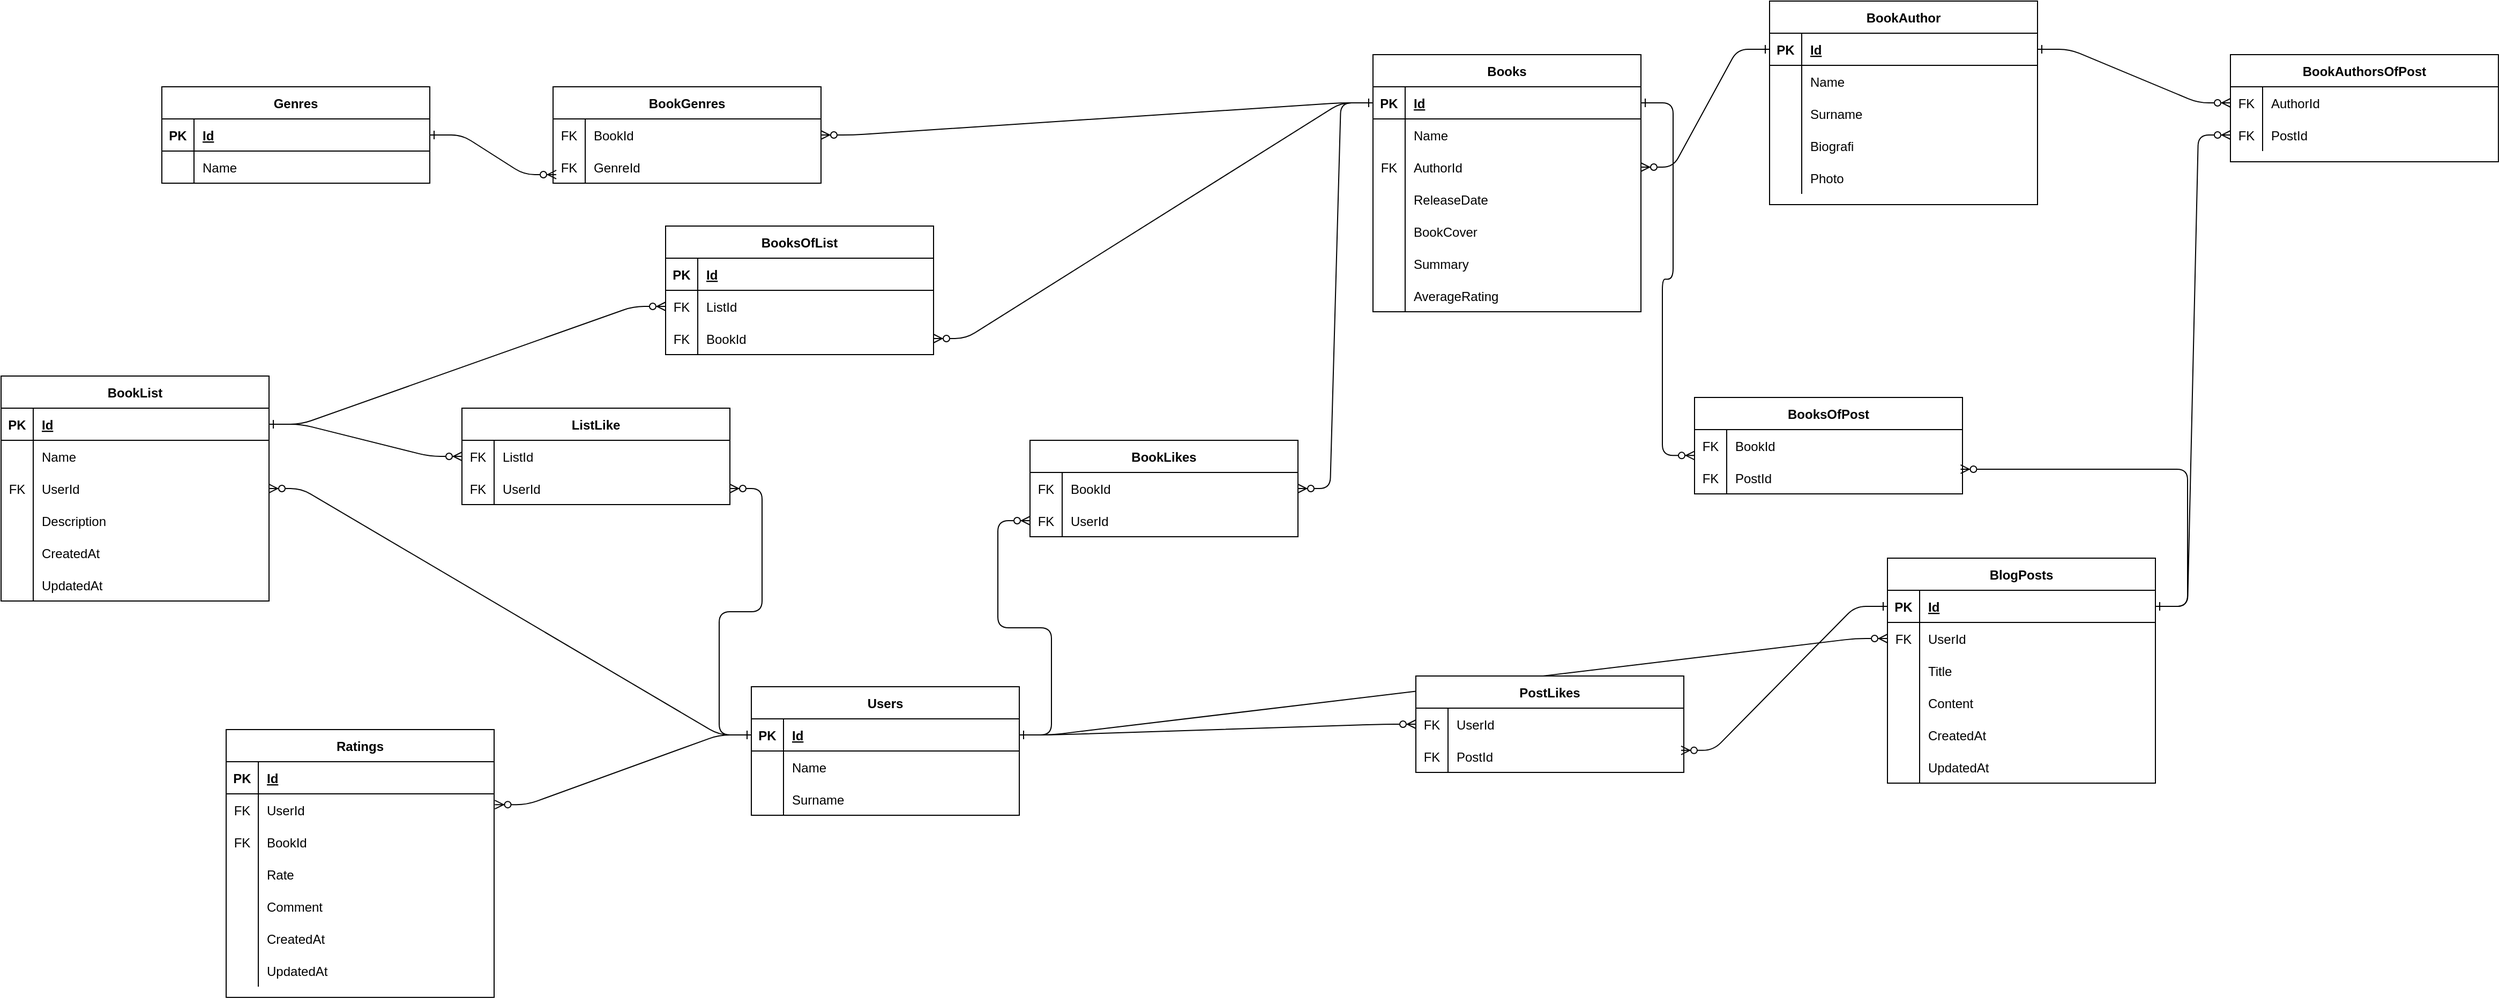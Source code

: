 <mxfile version="26.1.1">
  <diagram id="R2lEEEUBdFMjLlhIrx00" name="Page-1">
    <mxGraphModel dx="4164" dy="1044" grid="1" gridSize="10" guides="1" tooltips="1" connect="1" arrows="1" fold="1" page="1" pageScale="1" pageWidth="850" pageHeight="1100" math="0" shadow="0" extFonts="Permanent Marker^https://fonts.googleapis.com/css?family=Permanent+Marker">
      <root>
        <mxCell id="0" />
        <mxCell id="1" parent="0" />
        <mxCell id="C-vyLk0tnHw3VtMMgP7b-2" value="BookAuthor" style="shape=table;startSize=30;container=1;collapsible=1;childLayout=tableLayout;fixedRows=1;rowLines=0;fontStyle=1;align=center;resizeLast=1;" parent="1" vertex="1">
          <mxGeometry x="710" y="40" width="250" height="190" as="geometry" />
        </mxCell>
        <mxCell id="C-vyLk0tnHw3VtMMgP7b-3" value="" style="shape=partialRectangle;collapsible=0;dropTarget=0;pointerEvents=0;fillColor=none;points=[[0,0.5],[1,0.5]];portConstraint=eastwest;top=0;left=0;right=0;bottom=1;" parent="C-vyLk0tnHw3VtMMgP7b-2" vertex="1">
          <mxGeometry y="30" width="250" height="30" as="geometry" />
        </mxCell>
        <mxCell id="C-vyLk0tnHw3VtMMgP7b-4" value="PK" style="shape=partialRectangle;overflow=hidden;connectable=0;fillColor=none;top=0;left=0;bottom=0;right=0;fontStyle=1;" parent="C-vyLk0tnHw3VtMMgP7b-3" vertex="1">
          <mxGeometry width="30" height="30" as="geometry">
            <mxRectangle width="30" height="30" as="alternateBounds" />
          </mxGeometry>
        </mxCell>
        <mxCell id="C-vyLk0tnHw3VtMMgP7b-5" value="Id" style="shape=partialRectangle;overflow=hidden;connectable=0;fillColor=none;top=0;left=0;bottom=0;right=0;align=left;spacingLeft=6;fontStyle=5;" parent="C-vyLk0tnHw3VtMMgP7b-3" vertex="1">
          <mxGeometry x="30" width="220" height="30" as="geometry">
            <mxRectangle width="220" height="30" as="alternateBounds" />
          </mxGeometry>
        </mxCell>
        <mxCell id="C-vyLk0tnHw3VtMMgP7b-6" value="" style="shape=partialRectangle;collapsible=0;dropTarget=0;pointerEvents=0;fillColor=none;points=[[0,0.5],[1,0.5]];portConstraint=eastwest;top=0;left=0;right=0;bottom=0;" parent="C-vyLk0tnHw3VtMMgP7b-2" vertex="1">
          <mxGeometry y="60" width="250" height="30" as="geometry" />
        </mxCell>
        <mxCell id="C-vyLk0tnHw3VtMMgP7b-7" value="" style="shape=partialRectangle;overflow=hidden;connectable=0;fillColor=none;top=0;left=0;bottom=0;right=0;" parent="C-vyLk0tnHw3VtMMgP7b-6" vertex="1">
          <mxGeometry width="30" height="30" as="geometry">
            <mxRectangle width="30" height="30" as="alternateBounds" />
          </mxGeometry>
        </mxCell>
        <mxCell id="C-vyLk0tnHw3VtMMgP7b-8" value="Name" style="shape=partialRectangle;overflow=hidden;connectable=0;fillColor=none;top=0;left=0;bottom=0;right=0;align=left;spacingLeft=6;" parent="C-vyLk0tnHw3VtMMgP7b-6" vertex="1">
          <mxGeometry x="30" width="220" height="30" as="geometry">
            <mxRectangle width="220" height="30" as="alternateBounds" />
          </mxGeometry>
        </mxCell>
        <mxCell id="C-vyLk0tnHw3VtMMgP7b-9" value="" style="shape=partialRectangle;collapsible=0;dropTarget=0;pointerEvents=0;fillColor=none;points=[[0,0.5],[1,0.5]];portConstraint=eastwest;top=0;left=0;right=0;bottom=0;" parent="C-vyLk0tnHw3VtMMgP7b-2" vertex="1">
          <mxGeometry y="90" width="250" height="30" as="geometry" />
        </mxCell>
        <mxCell id="C-vyLk0tnHw3VtMMgP7b-10" value="" style="shape=partialRectangle;overflow=hidden;connectable=0;fillColor=none;top=0;left=0;bottom=0;right=0;" parent="C-vyLk0tnHw3VtMMgP7b-9" vertex="1">
          <mxGeometry width="30" height="30" as="geometry">
            <mxRectangle width="30" height="30" as="alternateBounds" />
          </mxGeometry>
        </mxCell>
        <mxCell id="C-vyLk0tnHw3VtMMgP7b-11" value="Surname" style="shape=partialRectangle;overflow=hidden;connectable=0;fillColor=none;top=0;left=0;bottom=0;right=0;align=left;spacingLeft=6;" parent="C-vyLk0tnHw3VtMMgP7b-9" vertex="1">
          <mxGeometry x="30" width="220" height="30" as="geometry">
            <mxRectangle width="220" height="30" as="alternateBounds" />
          </mxGeometry>
        </mxCell>
        <mxCell id="qlRMzxp2MTF4vmlE7SOc-17" value="" style="shape=partialRectangle;collapsible=0;dropTarget=0;pointerEvents=0;fillColor=none;points=[[0,0.5],[1,0.5]];portConstraint=eastwest;top=0;left=0;right=0;bottom=0;" parent="C-vyLk0tnHw3VtMMgP7b-2" vertex="1">
          <mxGeometry y="120" width="250" height="30" as="geometry" />
        </mxCell>
        <mxCell id="qlRMzxp2MTF4vmlE7SOc-18" value="" style="shape=partialRectangle;overflow=hidden;connectable=0;fillColor=none;top=0;left=0;bottom=0;right=0;" parent="qlRMzxp2MTF4vmlE7SOc-17" vertex="1">
          <mxGeometry width="30" height="30" as="geometry">
            <mxRectangle width="30" height="30" as="alternateBounds" />
          </mxGeometry>
        </mxCell>
        <mxCell id="qlRMzxp2MTF4vmlE7SOc-19" value="Biografi" style="shape=partialRectangle;overflow=hidden;connectable=0;fillColor=none;top=0;left=0;bottom=0;right=0;align=left;spacingLeft=6;" parent="qlRMzxp2MTF4vmlE7SOc-17" vertex="1">
          <mxGeometry x="30" width="220" height="30" as="geometry">
            <mxRectangle width="220" height="30" as="alternateBounds" />
          </mxGeometry>
        </mxCell>
        <mxCell id="qlRMzxp2MTF4vmlE7SOc-20" value="" style="shape=partialRectangle;collapsible=0;dropTarget=0;pointerEvents=0;fillColor=none;points=[[0,0.5],[1,0.5]];portConstraint=eastwest;top=0;left=0;right=0;bottom=0;" parent="C-vyLk0tnHw3VtMMgP7b-2" vertex="1">
          <mxGeometry y="150" width="250" height="30" as="geometry" />
        </mxCell>
        <mxCell id="qlRMzxp2MTF4vmlE7SOc-21" value="" style="shape=partialRectangle;overflow=hidden;connectable=0;fillColor=none;top=0;left=0;bottom=0;right=0;" parent="qlRMzxp2MTF4vmlE7SOc-20" vertex="1">
          <mxGeometry width="30" height="30" as="geometry">
            <mxRectangle width="30" height="30" as="alternateBounds" />
          </mxGeometry>
        </mxCell>
        <mxCell id="qlRMzxp2MTF4vmlE7SOc-22" value="Photo" style="shape=partialRectangle;overflow=hidden;connectable=0;fillColor=none;top=0;left=0;bottom=0;right=0;align=left;spacingLeft=6;" parent="qlRMzxp2MTF4vmlE7SOc-20" vertex="1">
          <mxGeometry x="30" width="220" height="30" as="geometry">
            <mxRectangle width="220" height="30" as="alternateBounds" />
          </mxGeometry>
        </mxCell>
        <mxCell id="C-vyLk0tnHw3VtMMgP7b-23" value="Books" style="shape=table;startSize=30;container=1;collapsible=1;childLayout=tableLayout;fixedRows=1;rowLines=0;fontStyle=1;align=center;resizeLast=1;" parent="1" vertex="1">
          <mxGeometry x="340" y="90" width="250" height="240" as="geometry" />
        </mxCell>
        <mxCell id="C-vyLk0tnHw3VtMMgP7b-24" value="" style="shape=partialRectangle;collapsible=0;dropTarget=0;pointerEvents=0;fillColor=none;points=[[0,0.5],[1,0.5]];portConstraint=eastwest;top=0;left=0;right=0;bottom=1;" parent="C-vyLk0tnHw3VtMMgP7b-23" vertex="1">
          <mxGeometry y="30" width="250" height="30" as="geometry" />
        </mxCell>
        <mxCell id="C-vyLk0tnHw3VtMMgP7b-25" value="PK" style="shape=partialRectangle;overflow=hidden;connectable=0;fillColor=none;top=0;left=0;bottom=0;right=0;fontStyle=1;" parent="C-vyLk0tnHw3VtMMgP7b-24" vertex="1">
          <mxGeometry width="30" height="30" as="geometry">
            <mxRectangle width="30" height="30" as="alternateBounds" />
          </mxGeometry>
        </mxCell>
        <mxCell id="C-vyLk0tnHw3VtMMgP7b-26" value="Id" style="shape=partialRectangle;overflow=hidden;connectable=0;fillColor=none;top=0;left=0;bottom=0;right=0;align=left;spacingLeft=6;fontStyle=5;" parent="C-vyLk0tnHw3VtMMgP7b-24" vertex="1">
          <mxGeometry x="30" width="220" height="30" as="geometry">
            <mxRectangle width="220" height="30" as="alternateBounds" />
          </mxGeometry>
        </mxCell>
        <mxCell id="C-vyLk0tnHw3VtMMgP7b-27" value="" style="shape=partialRectangle;collapsible=0;dropTarget=0;pointerEvents=0;fillColor=none;points=[[0,0.5],[1,0.5]];portConstraint=eastwest;top=0;left=0;right=0;bottom=0;" parent="C-vyLk0tnHw3VtMMgP7b-23" vertex="1">
          <mxGeometry y="60" width="250" height="30" as="geometry" />
        </mxCell>
        <mxCell id="C-vyLk0tnHw3VtMMgP7b-28" value="" style="shape=partialRectangle;overflow=hidden;connectable=0;fillColor=none;top=0;left=0;bottom=0;right=0;" parent="C-vyLk0tnHw3VtMMgP7b-27" vertex="1">
          <mxGeometry width="30" height="30" as="geometry">
            <mxRectangle width="30" height="30" as="alternateBounds" />
          </mxGeometry>
        </mxCell>
        <mxCell id="C-vyLk0tnHw3VtMMgP7b-29" value="Name" style="shape=partialRectangle;overflow=hidden;connectable=0;fillColor=none;top=0;left=0;bottom=0;right=0;align=left;spacingLeft=6;" parent="C-vyLk0tnHw3VtMMgP7b-27" vertex="1">
          <mxGeometry x="30" width="220" height="30" as="geometry">
            <mxRectangle width="220" height="30" as="alternateBounds" />
          </mxGeometry>
        </mxCell>
        <mxCell id="qlRMzxp2MTF4vmlE7SOc-1" value="" style="shape=partialRectangle;collapsible=0;dropTarget=0;pointerEvents=0;fillColor=none;points=[[0,0.5],[1,0.5]];portConstraint=eastwest;top=0;left=0;right=0;bottom=0;" parent="C-vyLk0tnHw3VtMMgP7b-23" vertex="1">
          <mxGeometry y="90" width="250" height="30" as="geometry" />
        </mxCell>
        <mxCell id="qlRMzxp2MTF4vmlE7SOc-2" value="FK" style="shape=partialRectangle;overflow=hidden;connectable=0;fillColor=none;top=0;left=0;bottom=0;right=0;" parent="qlRMzxp2MTF4vmlE7SOc-1" vertex="1">
          <mxGeometry width="30" height="30" as="geometry">
            <mxRectangle width="30" height="30" as="alternateBounds" />
          </mxGeometry>
        </mxCell>
        <mxCell id="qlRMzxp2MTF4vmlE7SOc-3" value="AuthorId" style="shape=partialRectangle;overflow=hidden;connectable=0;fillColor=none;top=0;left=0;bottom=0;right=0;align=left;spacingLeft=6;" parent="qlRMzxp2MTF4vmlE7SOc-1" vertex="1">
          <mxGeometry x="30" width="220" height="30" as="geometry">
            <mxRectangle width="220" height="30" as="alternateBounds" />
          </mxGeometry>
        </mxCell>
        <mxCell id="qlRMzxp2MTF4vmlE7SOc-7" value="" style="shape=partialRectangle;collapsible=0;dropTarget=0;pointerEvents=0;fillColor=none;points=[[0,0.5],[1,0.5]];portConstraint=eastwest;top=0;left=0;right=0;bottom=0;" parent="C-vyLk0tnHw3VtMMgP7b-23" vertex="1">
          <mxGeometry y="120" width="250" height="30" as="geometry" />
        </mxCell>
        <mxCell id="qlRMzxp2MTF4vmlE7SOc-8" value="" style="shape=partialRectangle;overflow=hidden;connectable=0;fillColor=none;top=0;left=0;bottom=0;right=0;" parent="qlRMzxp2MTF4vmlE7SOc-7" vertex="1">
          <mxGeometry width="30" height="30" as="geometry">
            <mxRectangle width="30" height="30" as="alternateBounds" />
          </mxGeometry>
        </mxCell>
        <mxCell id="qlRMzxp2MTF4vmlE7SOc-9" value="ReleaseDate" style="shape=partialRectangle;overflow=hidden;connectable=0;fillColor=none;top=0;left=0;bottom=0;right=0;align=left;spacingLeft=6;" parent="qlRMzxp2MTF4vmlE7SOc-7" vertex="1">
          <mxGeometry x="30" width="220" height="30" as="geometry">
            <mxRectangle width="220" height="30" as="alternateBounds" />
          </mxGeometry>
        </mxCell>
        <mxCell id="qlRMzxp2MTF4vmlE7SOc-10" value="" style="shape=partialRectangle;collapsible=0;dropTarget=0;pointerEvents=0;fillColor=none;points=[[0,0.5],[1,0.5]];portConstraint=eastwest;top=0;left=0;right=0;bottom=0;" parent="C-vyLk0tnHw3VtMMgP7b-23" vertex="1">
          <mxGeometry y="150" width="250" height="30" as="geometry" />
        </mxCell>
        <mxCell id="qlRMzxp2MTF4vmlE7SOc-11" value="" style="shape=partialRectangle;overflow=hidden;connectable=0;fillColor=none;top=0;left=0;bottom=0;right=0;" parent="qlRMzxp2MTF4vmlE7SOc-10" vertex="1">
          <mxGeometry width="30" height="30" as="geometry">
            <mxRectangle width="30" height="30" as="alternateBounds" />
          </mxGeometry>
        </mxCell>
        <mxCell id="qlRMzxp2MTF4vmlE7SOc-12" value="BookCover" style="shape=partialRectangle;overflow=hidden;connectable=0;fillColor=none;top=0;left=0;bottom=0;right=0;align=left;spacingLeft=6;" parent="qlRMzxp2MTF4vmlE7SOc-10" vertex="1">
          <mxGeometry x="30" width="220" height="30" as="geometry">
            <mxRectangle width="220" height="30" as="alternateBounds" />
          </mxGeometry>
        </mxCell>
        <mxCell id="qlRMzxp2MTF4vmlE7SOc-13" value="" style="shape=partialRectangle;collapsible=0;dropTarget=0;pointerEvents=0;fillColor=none;points=[[0,0.5],[1,0.5]];portConstraint=eastwest;top=0;left=0;right=0;bottom=0;" parent="C-vyLk0tnHw3VtMMgP7b-23" vertex="1">
          <mxGeometry y="180" width="250" height="30" as="geometry" />
        </mxCell>
        <mxCell id="qlRMzxp2MTF4vmlE7SOc-14" value="" style="shape=partialRectangle;overflow=hidden;connectable=0;fillColor=none;top=0;left=0;bottom=0;right=0;" parent="qlRMzxp2MTF4vmlE7SOc-13" vertex="1">
          <mxGeometry width="30" height="30" as="geometry">
            <mxRectangle width="30" height="30" as="alternateBounds" />
          </mxGeometry>
        </mxCell>
        <mxCell id="qlRMzxp2MTF4vmlE7SOc-15" value="Summary" style="shape=partialRectangle;overflow=hidden;connectable=0;fillColor=none;top=0;left=0;bottom=0;right=0;align=left;spacingLeft=6;" parent="qlRMzxp2MTF4vmlE7SOc-13" vertex="1">
          <mxGeometry x="30" width="220" height="30" as="geometry">
            <mxRectangle width="220" height="30" as="alternateBounds" />
          </mxGeometry>
        </mxCell>
        <mxCell id="qlRMzxp2MTF4vmlE7SOc-148" value="" style="shape=partialRectangle;collapsible=0;dropTarget=0;pointerEvents=0;fillColor=none;points=[[0,0.5],[1,0.5]];portConstraint=eastwest;top=0;left=0;right=0;bottom=0;" parent="C-vyLk0tnHw3VtMMgP7b-23" vertex="1">
          <mxGeometry y="210" width="250" height="30" as="geometry" />
        </mxCell>
        <mxCell id="qlRMzxp2MTF4vmlE7SOc-149" value="" style="shape=partialRectangle;overflow=hidden;connectable=0;fillColor=none;top=0;left=0;bottom=0;right=0;" parent="qlRMzxp2MTF4vmlE7SOc-148" vertex="1">
          <mxGeometry width="30" height="30" as="geometry">
            <mxRectangle width="30" height="30" as="alternateBounds" />
          </mxGeometry>
        </mxCell>
        <mxCell id="qlRMzxp2MTF4vmlE7SOc-150" value="AverageRating" style="shape=partialRectangle;overflow=hidden;connectable=0;fillColor=none;top=0;left=0;bottom=0;right=0;align=left;spacingLeft=6;" parent="qlRMzxp2MTF4vmlE7SOc-148" vertex="1">
          <mxGeometry x="30" width="220" height="30" as="geometry">
            <mxRectangle width="220" height="30" as="alternateBounds" />
          </mxGeometry>
        </mxCell>
        <mxCell id="qlRMzxp2MTF4vmlE7SOc-16" value="" style="edgeStyle=entityRelationEdgeStyle;endArrow=ERzeroToMany;startArrow=ERone;endFill=1;startFill=0;exitX=0;exitY=0.5;exitDx=0;exitDy=0;entryX=1;entryY=0.5;entryDx=0;entryDy=0;" parent="1" source="C-vyLk0tnHw3VtMMgP7b-3" target="qlRMzxp2MTF4vmlE7SOc-1" edge="1">
          <mxGeometry width="100" height="100" relative="1" as="geometry">
            <mxPoint x="570" y="90" as="sourcePoint" />
            <mxPoint x="410" y="180" as="targetPoint" />
            <Array as="points">
              <mxPoint x="430" y="225" />
              <mxPoint x="510" y="150" />
              <mxPoint x="550" y="255" />
              <mxPoint x="470" y="205" />
            </Array>
          </mxGeometry>
        </mxCell>
        <mxCell id="qlRMzxp2MTF4vmlE7SOc-23" value="Genres" style="shape=table;startSize=30;container=1;collapsible=1;childLayout=tableLayout;fixedRows=1;rowLines=0;fontStyle=1;align=center;resizeLast=1;" parent="1" vertex="1">
          <mxGeometry x="-790" y="120" width="250" height="90" as="geometry" />
        </mxCell>
        <mxCell id="qlRMzxp2MTF4vmlE7SOc-24" value="" style="shape=partialRectangle;collapsible=0;dropTarget=0;pointerEvents=0;fillColor=none;points=[[0,0.5],[1,0.5]];portConstraint=eastwest;top=0;left=0;right=0;bottom=1;" parent="qlRMzxp2MTF4vmlE7SOc-23" vertex="1">
          <mxGeometry y="30" width="250" height="30" as="geometry" />
        </mxCell>
        <mxCell id="qlRMzxp2MTF4vmlE7SOc-25" value="PK" style="shape=partialRectangle;overflow=hidden;connectable=0;fillColor=none;top=0;left=0;bottom=0;right=0;fontStyle=1;" parent="qlRMzxp2MTF4vmlE7SOc-24" vertex="1">
          <mxGeometry width="30" height="30" as="geometry">
            <mxRectangle width="30" height="30" as="alternateBounds" />
          </mxGeometry>
        </mxCell>
        <mxCell id="qlRMzxp2MTF4vmlE7SOc-26" value="Id" style="shape=partialRectangle;overflow=hidden;connectable=0;fillColor=none;top=0;left=0;bottom=0;right=0;align=left;spacingLeft=6;fontStyle=5;" parent="qlRMzxp2MTF4vmlE7SOc-24" vertex="1">
          <mxGeometry x="30" width="220" height="30" as="geometry">
            <mxRectangle width="220" height="30" as="alternateBounds" />
          </mxGeometry>
        </mxCell>
        <mxCell id="qlRMzxp2MTF4vmlE7SOc-27" value="" style="shape=partialRectangle;collapsible=0;dropTarget=0;pointerEvents=0;fillColor=none;points=[[0,0.5],[1,0.5]];portConstraint=eastwest;top=0;left=0;right=0;bottom=0;" parent="qlRMzxp2MTF4vmlE7SOc-23" vertex="1">
          <mxGeometry y="60" width="250" height="30" as="geometry" />
        </mxCell>
        <mxCell id="qlRMzxp2MTF4vmlE7SOc-28" value="" style="shape=partialRectangle;overflow=hidden;connectable=0;fillColor=none;top=0;left=0;bottom=0;right=0;" parent="qlRMzxp2MTF4vmlE7SOc-27" vertex="1">
          <mxGeometry width="30" height="30" as="geometry">
            <mxRectangle width="30" height="30" as="alternateBounds" />
          </mxGeometry>
        </mxCell>
        <mxCell id="qlRMzxp2MTF4vmlE7SOc-29" value="Name" style="shape=partialRectangle;overflow=hidden;connectable=0;fillColor=none;top=0;left=0;bottom=0;right=0;align=left;spacingLeft=6;" parent="qlRMzxp2MTF4vmlE7SOc-27" vertex="1">
          <mxGeometry x="30" width="220" height="30" as="geometry">
            <mxRectangle width="220" height="30" as="alternateBounds" />
          </mxGeometry>
        </mxCell>
        <mxCell id="qlRMzxp2MTF4vmlE7SOc-42" value="BookGenres" style="shape=table;startSize=30;container=1;collapsible=1;childLayout=tableLayout;fixedRows=1;rowLines=0;fontStyle=1;align=center;resizeLast=1;" parent="1" vertex="1">
          <mxGeometry x="-425" y="120" width="250" height="90" as="geometry" />
        </mxCell>
        <mxCell id="qlRMzxp2MTF4vmlE7SOc-46" value="" style="shape=partialRectangle;collapsible=0;dropTarget=0;pointerEvents=0;fillColor=none;points=[[0,0.5],[1,0.5]];portConstraint=eastwest;top=0;left=0;right=0;bottom=0;" parent="qlRMzxp2MTF4vmlE7SOc-42" vertex="1">
          <mxGeometry y="30" width="250" height="30" as="geometry" />
        </mxCell>
        <mxCell id="qlRMzxp2MTF4vmlE7SOc-47" value="FK" style="shape=partialRectangle;overflow=hidden;connectable=0;fillColor=none;top=0;left=0;bottom=0;right=0;" parent="qlRMzxp2MTF4vmlE7SOc-46" vertex="1">
          <mxGeometry width="30" height="30" as="geometry">
            <mxRectangle width="30" height="30" as="alternateBounds" />
          </mxGeometry>
        </mxCell>
        <mxCell id="qlRMzxp2MTF4vmlE7SOc-48" value="BookId" style="shape=partialRectangle;overflow=hidden;connectable=0;fillColor=none;top=0;left=0;bottom=0;right=0;align=left;spacingLeft=6;" parent="qlRMzxp2MTF4vmlE7SOc-46" vertex="1">
          <mxGeometry x="30" width="220" height="30" as="geometry">
            <mxRectangle width="220" height="30" as="alternateBounds" />
          </mxGeometry>
        </mxCell>
        <mxCell id="qlRMzxp2MTF4vmlE7SOc-49" value="" style="shape=partialRectangle;collapsible=0;dropTarget=0;pointerEvents=0;fillColor=none;points=[[0,0.5],[1,0.5]];portConstraint=eastwest;top=0;left=0;right=0;bottom=0;" parent="qlRMzxp2MTF4vmlE7SOc-42" vertex="1">
          <mxGeometry y="60" width="250" height="30" as="geometry" />
        </mxCell>
        <mxCell id="qlRMzxp2MTF4vmlE7SOc-50" value="FK" style="shape=partialRectangle;overflow=hidden;connectable=0;fillColor=none;top=0;left=0;bottom=0;right=0;" parent="qlRMzxp2MTF4vmlE7SOc-49" vertex="1">
          <mxGeometry width="30" height="30" as="geometry">
            <mxRectangle width="30" height="30" as="alternateBounds" />
          </mxGeometry>
        </mxCell>
        <mxCell id="qlRMzxp2MTF4vmlE7SOc-51" value="GenreId" style="shape=partialRectangle;overflow=hidden;connectable=0;fillColor=none;top=0;left=0;bottom=0;right=0;align=left;spacingLeft=6;" parent="qlRMzxp2MTF4vmlE7SOc-49" vertex="1">
          <mxGeometry x="30" width="220" height="30" as="geometry">
            <mxRectangle width="220" height="30" as="alternateBounds" />
          </mxGeometry>
        </mxCell>
        <mxCell id="qlRMzxp2MTF4vmlE7SOc-52" value="" style="edgeStyle=entityRelationEdgeStyle;endArrow=ERzeroToMany;startArrow=ERone;endFill=1;startFill=0;exitX=0;exitY=0.5;exitDx=0;exitDy=0;entryX=1;entryY=0.5;entryDx=0;entryDy=0;" parent="1" source="C-vyLk0tnHw3VtMMgP7b-24" target="qlRMzxp2MTF4vmlE7SOc-46" edge="1">
          <mxGeometry width="100" height="100" relative="1" as="geometry">
            <mxPoint x="80" y="160" as="sourcePoint" />
            <mxPoint x="60" y="465" as="targetPoint" />
            <Array as="points">
              <mxPoint x="70" y="190" />
              <mxPoint x="-160" y="185" />
              <mxPoint x="90" y="250" />
              <mxPoint x="-180" y="145" />
              <mxPoint x="-80" y="110" />
              <mxPoint x="-40" y="215" />
              <mxPoint x="-120" y="165" />
            </Array>
          </mxGeometry>
        </mxCell>
        <mxCell id="qlRMzxp2MTF4vmlE7SOc-53" value="" style="edgeStyle=entityRelationEdgeStyle;endArrow=ERzeroToMany;startArrow=ERone;endFill=1;startFill=0;entryX=0.012;entryY=0.733;entryDx=0;entryDy=0;entryPerimeter=0;exitX=1;exitY=0.5;exitDx=0;exitDy=0;" parent="1" source="qlRMzxp2MTF4vmlE7SOc-24" target="qlRMzxp2MTF4vmlE7SOc-49" edge="1">
          <mxGeometry width="100" height="100" relative="1" as="geometry">
            <mxPoint x="-270" y="190" as="sourcePoint" />
            <mxPoint x="10" y="175" as="targetPoint" />
            <Array as="points">
              <mxPoint x="80" y="200" />
              <mxPoint x="-290" y="210" />
              <mxPoint x="-300" y="180" />
              <mxPoint x="-150" y="195" />
              <mxPoint x="-280" y="160" />
              <mxPoint x="100" y="260" />
              <mxPoint x="-170" y="155" />
              <mxPoint x="-70" y="120" />
              <mxPoint x="-30" y="225" />
              <mxPoint x="-110" y="175" />
            </Array>
          </mxGeometry>
        </mxCell>
        <mxCell id="qlRMzxp2MTF4vmlE7SOc-54" value="BookList" style="shape=table;startSize=30;container=1;collapsible=1;childLayout=tableLayout;fixedRows=1;rowLines=0;fontStyle=1;align=center;resizeLast=1;" parent="1" vertex="1">
          <mxGeometry x="-940" y="390" width="250" height="210" as="geometry" />
        </mxCell>
        <mxCell id="qlRMzxp2MTF4vmlE7SOc-55" value="" style="shape=partialRectangle;collapsible=0;dropTarget=0;pointerEvents=0;fillColor=none;points=[[0,0.5],[1,0.5]];portConstraint=eastwest;top=0;left=0;right=0;bottom=1;" parent="qlRMzxp2MTF4vmlE7SOc-54" vertex="1">
          <mxGeometry y="30" width="250" height="30" as="geometry" />
        </mxCell>
        <mxCell id="qlRMzxp2MTF4vmlE7SOc-56" value="PK" style="shape=partialRectangle;overflow=hidden;connectable=0;fillColor=none;top=0;left=0;bottom=0;right=0;fontStyle=1;" parent="qlRMzxp2MTF4vmlE7SOc-55" vertex="1">
          <mxGeometry width="30" height="30" as="geometry">
            <mxRectangle width="30" height="30" as="alternateBounds" />
          </mxGeometry>
        </mxCell>
        <mxCell id="qlRMzxp2MTF4vmlE7SOc-57" value="Id" style="shape=partialRectangle;overflow=hidden;connectable=0;fillColor=none;top=0;left=0;bottom=0;right=0;align=left;spacingLeft=6;fontStyle=5;" parent="qlRMzxp2MTF4vmlE7SOc-55" vertex="1">
          <mxGeometry x="30" width="220" height="30" as="geometry">
            <mxRectangle width="220" height="30" as="alternateBounds" />
          </mxGeometry>
        </mxCell>
        <mxCell id="qlRMzxp2MTF4vmlE7SOc-58" value="" style="shape=partialRectangle;collapsible=0;dropTarget=0;pointerEvents=0;fillColor=none;points=[[0,0.5],[1,0.5]];portConstraint=eastwest;top=0;left=0;right=0;bottom=0;" parent="qlRMzxp2MTF4vmlE7SOc-54" vertex="1">
          <mxGeometry y="60" width="250" height="30" as="geometry" />
        </mxCell>
        <mxCell id="qlRMzxp2MTF4vmlE7SOc-59" value="" style="shape=partialRectangle;overflow=hidden;connectable=0;fillColor=none;top=0;left=0;bottom=0;right=0;" parent="qlRMzxp2MTF4vmlE7SOc-58" vertex="1">
          <mxGeometry width="30" height="30" as="geometry">
            <mxRectangle width="30" height="30" as="alternateBounds" />
          </mxGeometry>
        </mxCell>
        <mxCell id="qlRMzxp2MTF4vmlE7SOc-60" value="Name" style="shape=partialRectangle;overflow=hidden;connectable=0;fillColor=none;top=0;left=0;bottom=0;right=0;align=left;spacingLeft=6;" parent="qlRMzxp2MTF4vmlE7SOc-58" vertex="1">
          <mxGeometry x="30" width="220" height="30" as="geometry">
            <mxRectangle width="220" height="30" as="alternateBounds" />
          </mxGeometry>
        </mxCell>
        <mxCell id="qlRMzxp2MTF4vmlE7SOc-61" value="" style="shape=partialRectangle;collapsible=0;dropTarget=0;pointerEvents=0;fillColor=none;points=[[0,0.5],[1,0.5]];portConstraint=eastwest;top=0;left=0;right=0;bottom=0;" parent="qlRMzxp2MTF4vmlE7SOc-54" vertex="1">
          <mxGeometry y="90" width="250" height="30" as="geometry" />
        </mxCell>
        <mxCell id="qlRMzxp2MTF4vmlE7SOc-62" value="FK" style="shape=partialRectangle;overflow=hidden;connectable=0;fillColor=none;top=0;left=0;bottom=0;right=0;" parent="qlRMzxp2MTF4vmlE7SOc-61" vertex="1">
          <mxGeometry width="30" height="30" as="geometry">
            <mxRectangle width="30" height="30" as="alternateBounds" />
          </mxGeometry>
        </mxCell>
        <mxCell id="qlRMzxp2MTF4vmlE7SOc-63" value="UserId" style="shape=partialRectangle;overflow=hidden;connectable=0;fillColor=none;top=0;left=0;bottom=0;right=0;align=left;spacingLeft=6;" parent="qlRMzxp2MTF4vmlE7SOc-61" vertex="1">
          <mxGeometry x="30" width="220" height="30" as="geometry">
            <mxRectangle width="220" height="30" as="alternateBounds" />
          </mxGeometry>
        </mxCell>
        <mxCell id="qlRMzxp2MTF4vmlE7SOc-73" value="" style="shape=partialRectangle;collapsible=0;dropTarget=0;pointerEvents=0;fillColor=none;points=[[0,0.5],[1,0.5]];portConstraint=eastwest;top=0;left=0;right=0;bottom=0;" parent="qlRMzxp2MTF4vmlE7SOc-54" vertex="1">
          <mxGeometry y="120" width="250" height="30" as="geometry" />
        </mxCell>
        <mxCell id="qlRMzxp2MTF4vmlE7SOc-74" value="" style="shape=partialRectangle;overflow=hidden;connectable=0;fillColor=none;top=0;left=0;bottom=0;right=0;" parent="qlRMzxp2MTF4vmlE7SOc-73" vertex="1">
          <mxGeometry width="30" height="30" as="geometry">
            <mxRectangle width="30" height="30" as="alternateBounds" />
          </mxGeometry>
        </mxCell>
        <mxCell id="qlRMzxp2MTF4vmlE7SOc-75" value="Description" style="shape=partialRectangle;overflow=hidden;connectable=0;fillColor=none;top=0;left=0;bottom=0;right=0;align=left;spacingLeft=6;" parent="qlRMzxp2MTF4vmlE7SOc-73" vertex="1">
          <mxGeometry x="30" width="220" height="30" as="geometry">
            <mxRectangle width="220" height="30" as="alternateBounds" />
          </mxGeometry>
        </mxCell>
        <mxCell id="sB5CFG6PbMp_rhh24SGd-13" value="" style="shape=partialRectangle;collapsible=0;dropTarget=0;pointerEvents=0;fillColor=none;points=[[0,0.5],[1,0.5]];portConstraint=eastwest;top=0;left=0;right=0;bottom=0;" vertex="1" parent="qlRMzxp2MTF4vmlE7SOc-54">
          <mxGeometry y="150" width="250" height="30" as="geometry" />
        </mxCell>
        <mxCell id="sB5CFG6PbMp_rhh24SGd-14" value="" style="shape=partialRectangle;overflow=hidden;connectable=0;fillColor=none;top=0;left=0;bottom=0;right=0;" vertex="1" parent="sB5CFG6PbMp_rhh24SGd-13">
          <mxGeometry width="30" height="30" as="geometry">
            <mxRectangle width="30" height="30" as="alternateBounds" />
          </mxGeometry>
        </mxCell>
        <mxCell id="sB5CFG6PbMp_rhh24SGd-15" value="CreatedAt" style="shape=partialRectangle;overflow=hidden;connectable=0;fillColor=none;top=0;left=0;bottom=0;right=0;align=left;spacingLeft=6;" vertex="1" parent="sB5CFG6PbMp_rhh24SGd-13">
          <mxGeometry x="30" width="220" height="30" as="geometry">
            <mxRectangle width="220" height="30" as="alternateBounds" />
          </mxGeometry>
        </mxCell>
        <mxCell id="sB5CFG6PbMp_rhh24SGd-16" value="" style="shape=partialRectangle;collapsible=0;dropTarget=0;pointerEvents=0;fillColor=none;points=[[0,0.5],[1,0.5]];portConstraint=eastwest;top=0;left=0;right=0;bottom=0;" vertex="1" parent="qlRMzxp2MTF4vmlE7SOc-54">
          <mxGeometry y="180" width="250" height="30" as="geometry" />
        </mxCell>
        <mxCell id="sB5CFG6PbMp_rhh24SGd-17" value="" style="shape=partialRectangle;overflow=hidden;connectable=0;fillColor=none;top=0;left=0;bottom=0;right=0;" vertex="1" parent="sB5CFG6PbMp_rhh24SGd-16">
          <mxGeometry width="30" height="30" as="geometry">
            <mxRectangle width="30" height="30" as="alternateBounds" />
          </mxGeometry>
        </mxCell>
        <mxCell id="sB5CFG6PbMp_rhh24SGd-18" value="UpdatedAt" style="shape=partialRectangle;overflow=hidden;connectable=0;fillColor=none;top=0;left=0;bottom=0;right=0;align=left;spacingLeft=6;" vertex="1" parent="sB5CFG6PbMp_rhh24SGd-16">
          <mxGeometry x="30" width="220" height="30" as="geometry">
            <mxRectangle width="220" height="30" as="alternateBounds" />
          </mxGeometry>
        </mxCell>
        <mxCell id="qlRMzxp2MTF4vmlE7SOc-76" value="BooksOfList" style="shape=table;startSize=30;container=1;collapsible=1;childLayout=tableLayout;fixedRows=1;rowLines=0;fontStyle=1;align=center;resizeLast=1;" parent="1" vertex="1">
          <mxGeometry x="-320" y="250" width="250" height="120" as="geometry" />
        </mxCell>
        <mxCell id="qlRMzxp2MTF4vmlE7SOc-77" value="" style="shape=partialRectangle;collapsible=0;dropTarget=0;pointerEvents=0;fillColor=none;points=[[0,0.5],[1,0.5]];portConstraint=eastwest;top=0;left=0;right=0;bottom=1;" parent="qlRMzxp2MTF4vmlE7SOc-76" vertex="1">
          <mxGeometry y="30" width="250" height="30" as="geometry" />
        </mxCell>
        <mxCell id="qlRMzxp2MTF4vmlE7SOc-78" value="PK" style="shape=partialRectangle;overflow=hidden;connectable=0;fillColor=none;top=0;left=0;bottom=0;right=0;fontStyle=1;" parent="qlRMzxp2MTF4vmlE7SOc-77" vertex="1">
          <mxGeometry width="30" height="30" as="geometry">
            <mxRectangle width="30" height="30" as="alternateBounds" />
          </mxGeometry>
        </mxCell>
        <mxCell id="qlRMzxp2MTF4vmlE7SOc-79" value="Id" style="shape=partialRectangle;overflow=hidden;connectable=0;fillColor=none;top=0;left=0;bottom=0;right=0;align=left;spacingLeft=6;fontStyle=5;" parent="qlRMzxp2MTF4vmlE7SOc-77" vertex="1">
          <mxGeometry x="30" width="220" height="30" as="geometry">
            <mxRectangle width="220" height="30" as="alternateBounds" />
          </mxGeometry>
        </mxCell>
        <mxCell id="qlRMzxp2MTF4vmlE7SOc-80" value="" style="shape=partialRectangle;collapsible=0;dropTarget=0;pointerEvents=0;fillColor=none;points=[[0,0.5],[1,0.5]];portConstraint=eastwest;top=0;left=0;right=0;bottom=0;" parent="qlRMzxp2MTF4vmlE7SOc-76" vertex="1">
          <mxGeometry y="60" width="250" height="30" as="geometry" />
        </mxCell>
        <mxCell id="qlRMzxp2MTF4vmlE7SOc-81" value="FK" style="shape=partialRectangle;overflow=hidden;connectable=0;fillColor=none;top=0;left=0;bottom=0;right=0;" parent="qlRMzxp2MTF4vmlE7SOc-80" vertex="1">
          <mxGeometry width="30" height="30" as="geometry">
            <mxRectangle width="30" height="30" as="alternateBounds" />
          </mxGeometry>
        </mxCell>
        <mxCell id="qlRMzxp2MTF4vmlE7SOc-82" value="ListId" style="shape=partialRectangle;overflow=hidden;connectable=0;fillColor=none;top=0;left=0;bottom=0;right=0;align=left;spacingLeft=6;" parent="qlRMzxp2MTF4vmlE7SOc-80" vertex="1">
          <mxGeometry x="30" width="220" height="30" as="geometry">
            <mxRectangle width="220" height="30" as="alternateBounds" />
          </mxGeometry>
        </mxCell>
        <mxCell id="qlRMzxp2MTF4vmlE7SOc-83" value="" style="shape=partialRectangle;collapsible=0;dropTarget=0;pointerEvents=0;fillColor=none;points=[[0,0.5],[1,0.5]];portConstraint=eastwest;top=0;left=0;right=0;bottom=0;" parent="qlRMzxp2MTF4vmlE7SOc-76" vertex="1">
          <mxGeometry y="90" width="250" height="30" as="geometry" />
        </mxCell>
        <mxCell id="qlRMzxp2MTF4vmlE7SOc-84" value="FK" style="shape=partialRectangle;overflow=hidden;connectable=0;fillColor=none;top=0;left=0;bottom=0;right=0;" parent="qlRMzxp2MTF4vmlE7SOc-83" vertex="1">
          <mxGeometry width="30" height="30" as="geometry">
            <mxRectangle width="30" height="30" as="alternateBounds" />
          </mxGeometry>
        </mxCell>
        <mxCell id="qlRMzxp2MTF4vmlE7SOc-85" value="BookId" style="shape=partialRectangle;overflow=hidden;connectable=0;fillColor=none;top=0;left=0;bottom=0;right=0;align=left;spacingLeft=6;" parent="qlRMzxp2MTF4vmlE7SOc-83" vertex="1">
          <mxGeometry x="30" width="220" height="30" as="geometry">
            <mxRectangle width="220" height="30" as="alternateBounds" />
          </mxGeometry>
        </mxCell>
        <mxCell id="qlRMzxp2MTF4vmlE7SOc-92" value="" style="edgeStyle=entityRelationEdgeStyle;endArrow=ERzeroToMany;startArrow=ERone;endFill=1;startFill=0;exitX=1;exitY=0.5;exitDx=0;exitDy=0;" parent="1" source="qlRMzxp2MTF4vmlE7SOc-55" target="qlRMzxp2MTF4vmlE7SOc-80" edge="1">
          <mxGeometry width="100" height="100" relative="1" as="geometry">
            <mxPoint x="-350" y="175" as="sourcePoint" />
            <mxPoint x="-237" y="212" as="targetPoint" />
            <Array as="points">
              <mxPoint x="-300" y="230" />
              <mxPoint x="90" y="210" />
              <mxPoint x="-237" y="280" />
              <mxPoint x="-240" y="240" />
              <mxPoint x="-280" y="220" />
              <mxPoint x="-290" y="190" />
              <mxPoint x="-140" y="205" />
              <mxPoint x="-270" y="170" />
              <mxPoint x="110" y="270" />
              <mxPoint x="-160" y="165" />
              <mxPoint x="-60" y="130" />
              <mxPoint x="-20" y="235" />
              <mxPoint x="-100" y="185" />
            </Array>
          </mxGeometry>
        </mxCell>
        <mxCell id="qlRMzxp2MTF4vmlE7SOc-93" value="" style="edgeStyle=entityRelationEdgeStyle;endArrow=ERzeroToMany;startArrow=ERone;endFill=1;startFill=0;exitX=0;exitY=0.5;exitDx=0;exitDy=0;entryX=1;entryY=0.5;entryDx=0;entryDy=0;" parent="1" source="C-vyLk0tnHw3VtMMgP7b-24" target="qlRMzxp2MTF4vmlE7SOc-83" edge="1">
          <mxGeometry width="100" height="100" relative="1" as="geometry">
            <mxPoint x="130" y="175" as="sourcePoint" />
            <mxPoint x="10" y="175" as="targetPoint" />
            <Array as="points">
              <mxPoint x="80" y="200" />
              <mxPoint x="130" y="160" />
              <mxPoint x="-150" y="195" />
              <mxPoint x="100" y="260" />
              <mxPoint x="-170" y="155" />
              <mxPoint x="-70" y="120" />
              <mxPoint x="-30" y="225" />
              <mxPoint x="-110" y="175" />
            </Array>
          </mxGeometry>
        </mxCell>
        <mxCell id="qlRMzxp2MTF4vmlE7SOc-95" value="BlogPosts" style="shape=table;startSize=30;container=1;collapsible=1;childLayout=tableLayout;fixedRows=1;rowLines=0;fontStyle=1;align=center;resizeLast=1;" parent="1" vertex="1">
          <mxGeometry x="820" y="560" width="250" height="210" as="geometry">
            <mxRectangle x="780" y="365" width="70" height="30" as="alternateBounds" />
          </mxGeometry>
        </mxCell>
        <mxCell id="qlRMzxp2MTF4vmlE7SOc-96" value="" style="shape=partialRectangle;collapsible=0;dropTarget=0;pointerEvents=0;fillColor=none;points=[[0,0.5],[1,0.5]];portConstraint=eastwest;top=0;left=0;right=0;bottom=1;" parent="qlRMzxp2MTF4vmlE7SOc-95" vertex="1">
          <mxGeometry y="30" width="250" height="30" as="geometry" />
        </mxCell>
        <mxCell id="qlRMzxp2MTF4vmlE7SOc-97" value="PK" style="shape=partialRectangle;overflow=hidden;connectable=0;fillColor=none;top=0;left=0;bottom=0;right=0;fontStyle=1;" parent="qlRMzxp2MTF4vmlE7SOc-96" vertex="1">
          <mxGeometry width="30" height="30" as="geometry">
            <mxRectangle width="30" height="30" as="alternateBounds" />
          </mxGeometry>
        </mxCell>
        <mxCell id="qlRMzxp2MTF4vmlE7SOc-98" value="Id" style="shape=partialRectangle;overflow=hidden;connectable=0;fillColor=none;top=0;left=0;bottom=0;right=0;align=left;spacingLeft=6;fontStyle=5;" parent="qlRMzxp2MTF4vmlE7SOc-96" vertex="1">
          <mxGeometry x="30" width="220" height="30" as="geometry">
            <mxRectangle width="220" height="30" as="alternateBounds" />
          </mxGeometry>
        </mxCell>
        <mxCell id="qlRMzxp2MTF4vmlE7SOc-99" value="" style="shape=partialRectangle;collapsible=0;dropTarget=0;pointerEvents=0;fillColor=none;points=[[0,0.5],[1,0.5]];portConstraint=eastwest;top=0;left=0;right=0;bottom=0;" parent="qlRMzxp2MTF4vmlE7SOc-95" vertex="1">
          <mxGeometry y="60" width="250" height="30" as="geometry" />
        </mxCell>
        <mxCell id="qlRMzxp2MTF4vmlE7SOc-100" value="FK" style="shape=partialRectangle;overflow=hidden;connectable=0;fillColor=none;top=0;left=0;bottom=0;right=0;" parent="qlRMzxp2MTF4vmlE7SOc-99" vertex="1">
          <mxGeometry width="30" height="30" as="geometry">
            <mxRectangle width="30" height="30" as="alternateBounds" />
          </mxGeometry>
        </mxCell>
        <mxCell id="qlRMzxp2MTF4vmlE7SOc-101" value="UserId" style="shape=partialRectangle;overflow=hidden;connectable=0;fillColor=none;top=0;left=0;bottom=0;right=0;align=left;spacingLeft=6;" parent="qlRMzxp2MTF4vmlE7SOc-99" vertex="1">
          <mxGeometry x="30" width="220" height="30" as="geometry">
            <mxRectangle width="220" height="30" as="alternateBounds" />
          </mxGeometry>
        </mxCell>
        <mxCell id="qlRMzxp2MTF4vmlE7SOc-105" value="" style="shape=partialRectangle;collapsible=0;dropTarget=0;pointerEvents=0;fillColor=none;points=[[0,0.5],[1,0.5]];portConstraint=eastwest;top=0;left=0;right=0;bottom=0;" parent="qlRMzxp2MTF4vmlE7SOc-95" vertex="1">
          <mxGeometry y="90" width="250" height="30" as="geometry" />
        </mxCell>
        <mxCell id="qlRMzxp2MTF4vmlE7SOc-106" value="" style="shape=partialRectangle;overflow=hidden;connectable=0;fillColor=none;top=0;left=0;bottom=0;right=0;" parent="qlRMzxp2MTF4vmlE7SOc-105" vertex="1">
          <mxGeometry width="30" height="30" as="geometry">
            <mxRectangle width="30" height="30" as="alternateBounds" />
          </mxGeometry>
        </mxCell>
        <mxCell id="qlRMzxp2MTF4vmlE7SOc-107" value="Title" style="shape=partialRectangle;overflow=hidden;connectable=0;fillColor=none;top=0;left=0;bottom=0;right=0;align=left;spacingLeft=6;" parent="qlRMzxp2MTF4vmlE7SOc-105" vertex="1">
          <mxGeometry x="30" width="220" height="30" as="geometry">
            <mxRectangle width="220" height="30" as="alternateBounds" />
          </mxGeometry>
        </mxCell>
        <mxCell id="qlRMzxp2MTF4vmlE7SOc-108" value="" style="shape=partialRectangle;collapsible=0;dropTarget=0;pointerEvents=0;fillColor=none;points=[[0,0.5],[1,0.5]];portConstraint=eastwest;top=0;left=0;right=0;bottom=0;" parent="qlRMzxp2MTF4vmlE7SOc-95" vertex="1">
          <mxGeometry y="120" width="250" height="30" as="geometry" />
        </mxCell>
        <mxCell id="qlRMzxp2MTF4vmlE7SOc-109" value="" style="shape=partialRectangle;overflow=hidden;connectable=0;fillColor=none;top=0;left=0;bottom=0;right=0;" parent="qlRMzxp2MTF4vmlE7SOc-108" vertex="1">
          <mxGeometry width="30" height="30" as="geometry">
            <mxRectangle width="30" height="30" as="alternateBounds" />
          </mxGeometry>
        </mxCell>
        <mxCell id="qlRMzxp2MTF4vmlE7SOc-110" value="Content" style="shape=partialRectangle;overflow=hidden;connectable=0;fillColor=none;top=0;left=0;bottom=0;right=0;align=left;spacingLeft=6;" parent="qlRMzxp2MTF4vmlE7SOc-108" vertex="1">
          <mxGeometry x="30" width="220" height="30" as="geometry">
            <mxRectangle width="220" height="30" as="alternateBounds" />
          </mxGeometry>
        </mxCell>
        <mxCell id="sB5CFG6PbMp_rhh24SGd-1" value="" style="shape=partialRectangle;collapsible=0;dropTarget=0;pointerEvents=0;fillColor=none;points=[[0,0.5],[1,0.5]];portConstraint=eastwest;top=0;left=0;right=0;bottom=0;" vertex="1" parent="qlRMzxp2MTF4vmlE7SOc-95">
          <mxGeometry y="150" width="250" height="30" as="geometry" />
        </mxCell>
        <mxCell id="sB5CFG6PbMp_rhh24SGd-2" value="" style="shape=partialRectangle;overflow=hidden;connectable=0;fillColor=none;top=0;left=0;bottom=0;right=0;" vertex="1" parent="sB5CFG6PbMp_rhh24SGd-1">
          <mxGeometry width="30" height="30" as="geometry">
            <mxRectangle width="30" height="30" as="alternateBounds" />
          </mxGeometry>
        </mxCell>
        <mxCell id="sB5CFG6PbMp_rhh24SGd-3" value="CreatedAt" style="shape=partialRectangle;overflow=hidden;connectable=0;fillColor=none;top=0;left=0;bottom=0;right=0;align=left;spacingLeft=6;" vertex="1" parent="sB5CFG6PbMp_rhh24SGd-1">
          <mxGeometry x="30" width="220" height="30" as="geometry">
            <mxRectangle width="220" height="30" as="alternateBounds" />
          </mxGeometry>
        </mxCell>
        <mxCell id="sB5CFG6PbMp_rhh24SGd-4" value="" style="shape=partialRectangle;collapsible=0;dropTarget=0;pointerEvents=0;fillColor=none;points=[[0,0.5],[1,0.5]];portConstraint=eastwest;top=0;left=0;right=0;bottom=0;" vertex="1" parent="qlRMzxp2MTF4vmlE7SOc-95">
          <mxGeometry y="180" width="250" height="30" as="geometry" />
        </mxCell>
        <mxCell id="sB5CFG6PbMp_rhh24SGd-5" value="" style="shape=partialRectangle;overflow=hidden;connectable=0;fillColor=none;top=0;left=0;bottom=0;right=0;" vertex="1" parent="sB5CFG6PbMp_rhh24SGd-4">
          <mxGeometry width="30" height="30" as="geometry">
            <mxRectangle width="30" height="30" as="alternateBounds" />
          </mxGeometry>
        </mxCell>
        <mxCell id="sB5CFG6PbMp_rhh24SGd-6" value="UpdatedAt" style="shape=partialRectangle;overflow=hidden;connectable=0;fillColor=none;top=0;left=0;bottom=0;right=0;align=left;spacingLeft=6;" vertex="1" parent="sB5CFG6PbMp_rhh24SGd-4">
          <mxGeometry x="30" width="220" height="30" as="geometry">
            <mxRectangle width="220" height="30" as="alternateBounds" />
          </mxGeometry>
        </mxCell>
        <mxCell id="qlRMzxp2MTF4vmlE7SOc-115" value="BooksOfPost" style="shape=table;startSize=30;container=1;collapsible=1;childLayout=tableLayout;fixedRows=1;rowLines=0;fontStyle=1;align=center;resizeLast=1;" parent="1" vertex="1">
          <mxGeometry x="640" y="410" width="250" height="90" as="geometry" />
        </mxCell>
        <mxCell id="qlRMzxp2MTF4vmlE7SOc-119" value="" style="shape=partialRectangle;collapsible=0;dropTarget=0;pointerEvents=0;fillColor=none;points=[[0,0.5],[1,0.5]];portConstraint=eastwest;top=0;left=0;right=0;bottom=0;" parent="qlRMzxp2MTF4vmlE7SOc-115" vertex="1">
          <mxGeometry y="30" width="250" height="30" as="geometry" />
        </mxCell>
        <mxCell id="qlRMzxp2MTF4vmlE7SOc-120" value="FK" style="shape=partialRectangle;overflow=hidden;connectable=0;fillColor=none;top=0;left=0;bottom=0;right=0;" parent="qlRMzxp2MTF4vmlE7SOc-119" vertex="1">
          <mxGeometry width="30" height="30" as="geometry">
            <mxRectangle width="30" height="30" as="alternateBounds" />
          </mxGeometry>
        </mxCell>
        <mxCell id="qlRMzxp2MTF4vmlE7SOc-121" value="BookId" style="shape=partialRectangle;overflow=hidden;connectable=0;fillColor=none;top=0;left=0;bottom=0;right=0;align=left;spacingLeft=6;" parent="qlRMzxp2MTF4vmlE7SOc-119" vertex="1">
          <mxGeometry x="30" width="220" height="30" as="geometry">
            <mxRectangle width="220" height="30" as="alternateBounds" />
          </mxGeometry>
        </mxCell>
        <mxCell id="qlRMzxp2MTF4vmlE7SOc-122" value="" style="shape=partialRectangle;collapsible=0;dropTarget=0;pointerEvents=0;fillColor=none;points=[[0,0.5],[1,0.5]];portConstraint=eastwest;top=0;left=0;right=0;bottom=0;" parent="qlRMzxp2MTF4vmlE7SOc-115" vertex="1">
          <mxGeometry y="60" width="250" height="30" as="geometry" />
        </mxCell>
        <mxCell id="qlRMzxp2MTF4vmlE7SOc-123" value="FK" style="shape=partialRectangle;overflow=hidden;connectable=0;fillColor=none;top=0;left=0;bottom=0;right=0;" parent="qlRMzxp2MTF4vmlE7SOc-122" vertex="1">
          <mxGeometry width="30" height="30" as="geometry">
            <mxRectangle width="30" height="30" as="alternateBounds" />
          </mxGeometry>
        </mxCell>
        <mxCell id="qlRMzxp2MTF4vmlE7SOc-124" value="PostId" style="shape=partialRectangle;overflow=hidden;connectable=0;fillColor=none;top=0;left=0;bottom=0;right=0;align=left;spacingLeft=6;" parent="qlRMzxp2MTF4vmlE7SOc-122" vertex="1">
          <mxGeometry x="30" width="220" height="30" as="geometry">
            <mxRectangle width="220" height="30" as="alternateBounds" />
          </mxGeometry>
        </mxCell>
        <mxCell id="qlRMzxp2MTF4vmlE7SOc-128" value="" style="edgeStyle=entityRelationEdgeStyle;endArrow=ERzeroToMany;startArrow=ERone;endFill=1;startFill=0;entryX=0;entryY=0.806;entryDx=0;entryDy=0;entryPerimeter=0;exitX=1;exitY=0.5;exitDx=0;exitDy=0;" parent="1" source="C-vyLk0tnHw3VtMMgP7b-24" target="qlRMzxp2MTF4vmlE7SOc-119" edge="1">
          <mxGeometry width="100" height="100" relative="1" as="geometry">
            <mxPoint x="80" y="220" as="sourcePoint" />
            <mxPoint x="-190" y="495" as="targetPoint" />
            <Array as="points">
              <mxPoint x="90" y="210" />
              <mxPoint x="90" y="330" />
              <mxPoint x="140" y="170" />
              <mxPoint x="-140" y="205" />
              <mxPoint x="110" y="270" />
              <mxPoint x="-160" y="165" />
              <mxPoint x="-60" y="130" />
              <mxPoint x="-20" y="235" />
              <mxPoint x="-100" y="185" />
            </Array>
          </mxGeometry>
        </mxCell>
        <mxCell id="qlRMzxp2MTF4vmlE7SOc-129" value="" style="edgeStyle=entityRelationEdgeStyle;endArrow=ERzeroToMany;startArrow=ERone;endFill=1;startFill=0;entryX=0.993;entryY=0.233;entryDx=0;entryDy=0;entryPerimeter=0;" parent="1" source="qlRMzxp2MTF4vmlE7SOc-96" target="qlRMzxp2MTF4vmlE7SOc-122" edge="1">
          <mxGeometry width="100" height="100" relative="1" as="geometry">
            <mxPoint x="540" y="85" as="sourcePoint" />
            <mxPoint x="660" y="320" as="targetPoint" />
            <Array as="points">
              <mxPoint x="440" y="235" />
              <mxPoint x="520" y="160" />
              <mxPoint x="600" y="320" />
              <mxPoint x="560" y="265" />
              <mxPoint x="480" y="215" />
            </Array>
          </mxGeometry>
        </mxCell>
        <mxCell id="qlRMzxp2MTF4vmlE7SOc-130" value="BookAuthorsOfPost" style="shape=table;startSize=30;container=1;collapsible=1;childLayout=tableLayout;fixedRows=1;rowLines=0;fontStyle=1;align=center;resizeLast=1;" parent="1" vertex="1">
          <mxGeometry x="1140" y="90" width="250" height="100" as="geometry" />
        </mxCell>
        <mxCell id="qlRMzxp2MTF4vmlE7SOc-134" value="" style="shape=partialRectangle;collapsible=0;dropTarget=0;pointerEvents=0;fillColor=none;points=[[0,0.5],[1,0.5]];portConstraint=eastwest;top=0;left=0;right=0;bottom=0;" parent="qlRMzxp2MTF4vmlE7SOc-130" vertex="1">
          <mxGeometry y="30" width="250" height="30" as="geometry" />
        </mxCell>
        <mxCell id="qlRMzxp2MTF4vmlE7SOc-135" value="FK" style="shape=partialRectangle;overflow=hidden;connectable=0;fillColor=none;top=0;left=0;bottom=0;right=0;" parent="qlRMzxp2MTF4vmlE7SOc-134" vertex="1">
          <mxGeometry width="30" height="30" as="geometry">
            <mxRectangle width="30" height="30" as="alternateBounds" />
          </mxGeometry>
        </mxCell>
        <mxCell id="qlRMzxp2MTF4vmlE7SOc-136" value="AuthorId" style="shape=partialRectangle;overflow=hidden;connectable=0;fillColor=none;top=0;left=0;bottom=0;right=0;align=left;spacingLeft=6;" parent="qlRMzxp2MTF4vmlE7SOc-134" vertex="1">
          <mxGeometry x="30" width="220" height="30" as="geometry">
            <mxRectangle width="220" height="30" as="alternateBounds" />
          </mxGeometry>
        </mxCell>
        <mxCell id="qlRMzxp2MTF4vmlE7SOc-137" value="" style="shape=partialRectangle;collapsible=0;dropTarget=0;pointerEvents=0;fillColor=none;points=[[0,0.5],[1,0.5]];portConstraint=eastwest;top=0;left=0;right=0;bottom=0;" parent="qlRMzxp2MTF4vmlE7SOc-130" vertex="1">
          <mxGeometry y="60" width="250" height="30" as="geometry" />
        </mxCell>
        <mxCell id="qlRMzxp2MTF4vmlE7SOc-138" value="FK" style="shape=partialRectangle;overflow=hidden;connectable=0;fillColor=none;top=0;left=0;bottom=0;right=0;" parent="qlRMzxp2MTF4vmlE7SOc-137" vertex="1">
          <mxGeometry width="30" height="30" as="geometry">
            <mxRectangle width="30" height="30" as="alternateBounds" />
          </mxGeometry>
        </mxCell>
        <mxCell id="qlRMzxp2MTF4vmlE7SOc-139" value="PostId" style="shape=partialRectangle;overflow=hidden;connectable=0;fillColor=none;top=0;left=0;bottom=0;right=0;align=left;spacingLeft=6;" parent="qlRMzxp2MTF4vmlE7SOc-137" vertex="1">
          <mxGeometry x="30" width="220" height="30" as="geometry">
            <mxRectangle width="220" height="30" as="alternateBounds" />
          </mxGeometry>
        </mxCell>
        <mxCell id="qlRMzxp2MTF4vmlE7SOc-146" value="" style="edgeStyle=entityRelationEdgeStyle;endArrow=ERzeroToMany;startArrow=ERone;endFill=1;startFill=0;exitX=1;exitY=0.5;exitDx=0;exitDy=0;" parent="1" source="C-vyLk0tnHw3VtMMgP7b-3" target="qlRMzxp2MTF4vmlE7SOc-134" edge="1">
          <mxGeometry width="100" height="100" relative="1" as="geometry">
            <mxPoint x="540" y="85" as="sourcePoint" />
            <mxPoint x="380" y="235" as="targetPoint" />
            <Array as="points">
              <mxPoint x="440" y="235" />
              <mxPoint x="520" y="160" />
              <mxPoint x="560" y="265" />
              <mxPoint x="480" y="215" />
            </Array>
          </mxGeometry>
        </mxCell>
        <mxCell id="qlRMzxp2MTF4vmlE7SOc-147" value="" style="edgeStyle=entityRelationEdgeStyle;endArrow=ERzeroToMany;startArrow=ERone;endFill=1;startFill=0;exitX=1;exitY=0.5;exitDx=0;exitDy=0;" parent="1" source="qlRMzxp2MTF4vmlE7SOc-96" target="qlRMzxp2MTF4vmlE7SOc-137" edge="1">
          <mxGeometry width="100" height="100" relative="1" as="geometry">
            <mxPoint x="790" y="85" as="sourcePoint" />
            <mxPoint x="1010" y="145" as="targetPoint" />
            <Array as="points">
              <mxPoint x="450" y="245" />
              <mxPoint x="530" y="170" />
              <mxPoint x="570" y="275" />
              <mxPoint x="490" y="225" />
            </Array>
          </mxGeometry>
        </mxCell>
        <mxCell id="qlRMzxp2MTF4vmlE7SOc-151" value="Ratings" style="shape=table;startSize=30;container=1;collapsible=1;childLayout=tableLayout;fixedRows=1;rowLines=0;fontStyle=1;align=center;resizeLast=1;" parent="1" vertex="1">
          <mxGeometry x="-730" y="720" width="250" height="250" as="geometry" />
        </mxCell>
        <mxCell id="qlRMzxp2MTF4vmlE7SOc-152" value="" style="shape=partialRectangle;collapsible=0;dropTarget=0;pointerEvents=0;fillColor=none;points=[[0,0.5],[1,0.5]];portConstraint=eastwest;top=0;left=0;right=0;bottom=1;" parent="qlRMzxp2MTF4vmlE7SOc-151" vertex="1">
          <mxGeometry y="30" width="250" height="30" as="geometry" />
        </mxCell>
        <mxCell id="qlRMzxp2MTF4vmlE7SOc-153" value="PK" style="shape=partialRectangle;overflow=hidden;connectable=0;fillColor=none;top=0;left=0;bottom=0;right=0;fontStyle=1;" parent="qlRMzxp2MTF4vmlE7SOc-152" vertex="1">
          <mxGeometry width="30" height="30" as="geometry">
            <mxRectangle width="30" height="30" as="alternateBounds" />
          </mxGeometry>
        </mxCell>
        <mxCell id="qlRMzxp2MTF4vmlE7SOc-154" value="Id" style="shape=partialRectangle;overflow=hidden;connectable=0;fillColor=none;top=0;left=0;bottom=0;right=0;align=left;spacingLeft=6;fontStyle=5;" parent="qlRMzxp2MTF4vmlE7SOc-152" vertex="1">
          <mxGeometry x="30" width="220" height="30" as="geometry">
            <mxRectangle width="220" height="30" as="alternateBounds" />
          </mxGeometry>
        </mxCell>
        <mxCell id="qlRMzxp2MTF4vmlE7SOc-155" value="" style="shape=partialRectangle;collapsible=0;dropTarget=0;pointerEvents=0;fillColor=none;points=[[0,0.5],[1,0.5]];portConstraint=eastwest;top=0;left=0;right=0;bottom=0;" parent="qlRMzxp2MTF4vmlE7SOc-151" vertex="1">
          <mxGeometry y="60" width="250" height="30" as="geometry" />
        </mxCell>
        <mxCell id="qlRMzxp2MTF4vmlE7SOc-156" value="FK" style="shape=partialRectangle;overflow=hidden;connectable=0;fillColor=none;top=0;left=0;bottom=0;right=0;" parent="qlRMzxp2MTF4vmlE7SOc-155" vertex="1">
          <mxGeometry width="30" height="30" as="geometry">
            <mxRectangle width="30" height="30" as="alternateBounds" />
          </mxGeometry>
        </mxCell>
        <mxCell id="qlRMzxp2MTF4vmlE7SOc-157" value="UserId" style="shape=partialRectangle;overflow=hidden;connectable=0;fillColor=none;top=0;left=0;bottom=0;right=0;align=left;spacingLeft=6;" parent="qlRMzxp2MTF4vmlE7SOc-155" vertex="1">
          <mxGeometry x="30" width="220" height="30" as="geometry">
            <mxRectangle width="220" height="30" as="alternateBounds" />
          </mxGeometry>
        </mxCell>
        <mxCell id="qlRMzxp2MTF4vmlE7SOc-158" value="" style="shape=partialRectangle;collapsible=0;dropTarget=0;pointerEvents=0;fillColor=none;points=[[0,0.5],[1,0.5]];portConstraint=eastwest;top=0;left=0;right=0;bottom=0;" parent="qlRMzxp2MTF4vmlE7SOc-151" vertex="1">
          <mxGeometry y="90" width="250" height="30" as="geometry" />
        </mxCell>
        <mxCell id="qlRMzxp2MTF4vmlE7SOc-159" value="FK" style="shape=partialRectangle;overflow=hidden;connectable=0;fillColor=none;top=0;left=0;bottom=0;right=0;" parent="qlRMzxp2MTF4vmlE7SOc-158" vertex="1">
          <mxGeometry width="30" height="30" as="geometry">
            <mxRectangle width="30" height="30" as="alternateBounds" />
          </mxGeometry>
        </mxCell>
        <mxCell id="qlRMzxp2MTF4vmlE7SOc-160" value="BookId" style="shape=partialRectangle;overflow=hidden;connectable=0;fillColor=none;top=0;left=0;bottom=0;right=0;align=left;spacingLeft=6;" parent="qlRMzxp2MTF4vmlE7SOc-158" vertex="1">
          <mxGeometry x="30" width="220" height="30" as="geometry">
            <mxRectangle width="220" height="30" as="alternateBounds" />
          </mxGeometry>
        </mxCell>
        <mxCell id="qlRMzxp2MTF4vmlE7SOc-161" value="" style="shape=partialRectangle;collapsible=0;dropTarget=0;pointerEvents=0;fillColor=none;points=[[0,0.5],[1,0.5]];portConstraint=eastwest;top=0;left=0;right=0;bottom=0;" parent="qlRMzxp2MTF4vmlE7SOc-151" vertex="1">
          <mxGeometry y="120" width="250" height="30" as="geometry" />
        </mxCell>
        <mxCell id="qlRMzxp2MTF4vmlE7SOc-162" value="" style="shape=partialRectangle;overflow=hidden;connectable=0;fillColor=none;top=0;left=0;bottom=0;right=0;" parent="qlRMzxp2MTF4vmlE7SOc-161" vertex="1">
          <mxGeometry width="30" height="30" as="geometry">
            <mxRectangle width="30" height="30" as="alternateBounds" />
          </mxGeometry>
        </mxCell>
        <mxCell id="qlRMzxp2MTF4vmlE7SOc-163" value="Rate" style="shape=partialRectangle;overflow=hidden;connectable=0;fillColor=none;top=0;left=0;bottom=0;right=0;align=left;spacingLeft=6;" parent="qlRMzxp2MTF4vmlE7SOc-161" vertex="1">
          <mxGeometry x="30" width="220" height="30" as="geometry">
            <mxRectangle width="220" height="30" as="alternateBounds" />
          </mxGeometry>
        </mxCell>
        <mxCell id="qlRMzxp2MTF4vmlE7SOc-164" value="" style="shape=partialRectangle;collapsible=0;dropTarget=0;pointerEvents=0;fillColor=none;points=[[0,0.5],[1,0.5]];portConstraint=eastwest;top=0;left=0;right=0;bottom=0;" parent="qlRMzxp2MTF4vmlE7SOc-151" vertex="1">
          <mxGeometry y="150" width="250" height="30" as="geometry" />
        </mxCell>
        <mxCell id="qlRMzxp2MTF4vmlE7SOc-165" value="" style="shape=partialRectangle;overflow=hidden;connectable=0;fillColor=none;top=0;left=0;bottom=0;right=0;" parent="qlRMzxp2MTF4vmlE7SOc-164" vertex="1">
          <mxGeometry width="30" height="30" as="geometry">
            <mxRectangle width="30" height="30" as="alternateBounds" />
          </mxGeometry>
        </mxCell>
        <mxCell id="qlRMzxp2MTF4vmlE7SOc-166" value="Comment" style="shape=partialRectangle;overflow=hidden;connectable=0;fillColor=none;top=0;left=0;bottom=0;right=0;align=left;spacingLeft=6;" parent="qlRMzxp2MTF4vmlE7SOc-164" vertex="1">
          <mxGeometry x="30" width="220" height="30" as="geometry">
            <mxRectangle width="220" height="30" as="alternateBounds" />
          </mxGeometry>
        </mxCell>
        <mxCell id="sB5CFG6PbMp_rhh24SGd-7" value="" style="shape=partialRectangle;collapsible=0;dropTarget=0;pointerEvents=0;fillColor=none;points=[[0,0.5],[1,0.5]];portConstraint=eastwest;top=0;left=0;right=0;bottom=0;" vertex="1" parent="qlRMzxp2MTF4vmlE7SOc-151">
          <mxGeometry y="180" width="250" height="30" as="geometry" />
        </mxCell>
        <mxCell id="sB5CFG6PbMp_rhh24SGd-8" value="" style="shape=partialRectangle;overflow=hidden;connectable=0;fillColor=none;top=0;left=0;bottom=0;right=0;" vertex="1" parent="sB5CFG6PbMp_rhh24SGd-7">
          <mxGeometry width="30" height="30" as="geometry">
            <mxRectangle width="30" height="30" as="alternateBounds" />
          </mxGeometry>
        </mxCell>
        <mxCell id="sB5CFG6PbMp_rhh24SGd-9" value="CreatedAt" style="shape=partialRectangle;overflow=hidden;connectable=0;fillColor=none;top=0;left=0;bottom=0;right=0;align=left;spacingLeft=6;" vertex="1" parent="sB5CFG6PbMp_rhh24SGd-7">
          <mxGeometry x="30" width="220" height="30" as="geometry">
            <mxRectangle width="220" height="30" as="alternateBounds" />
          </mxGeometry>
        </mxCell>
        <mxCell id="sB5CFG6PbMp_rhh24SGd-10" value="" style="shape=partialRectangle;collapsible=0;dropTarget=0;pointerEvents=0;fillColor=none;points=[[0,0.5],[1,0.5]];portConstraint=eastwest;top=0;left=0;right=0;bottom=0;" vertex="1" parent="qlRMzxp2MTF4vmlE7SOc-151">
          <mxGeometry y="210" width="250" height="30" as="geometry" />
        </mxCell>
        <mxCell id="sB5CFG6PbMp_rhh24SGd-11" value="" style="shape=partialRectangle;overflow=hidden;connectable=0;fillColor=none;top=0;left=0;bottom=0;right=0;" vertex="1" parent="sB5CFG6PbMp_rhh24SGd-10">
          <mxGeometry width="30" height="30" as="geometry">
            <mxRectangle width="30" height="30" as="alternateBounds" />
          </mxGeometry>
        </mxCell>
        <mxCell id="sB5CFG6PbMp_rhh24SGd-12" value="UpdatedAt" style="shape=partialRectangle;overflow=hidden;connectable=0;fillColor=none;top=0;left=0;bottom=0;right=0;align=left;spacingLeft=6;" vertex="1" parent="sB5CFG6PbMp_rhh24SGd-10">
          <mxGeometry x="30" width="220" height="30" as="geometry">
            <mxRectangle width="220" height="30" as="alternateBounds" />
          </mxGeometry>
        </mxCell>
        <mxCell id="qlRMzxp2MTF4vmlE7SOc-189" value="Users" style="shape=table;startSize=30;container=1;collapsible=1;childLayout=tableLayout;fixedRows=1;rowLines=0;fontStyle=1;align=center;resizeLast=1;" parent="1" vertex="1">
          <mxGeometry x="-240" y="680" width="250" height="120" as="geometry" />
        </mxCell>
        <mxCell id="qlRMzxp2MTF4vmlE7SOc-190" value="" style="shape=partialRectangle;collapsible=0;dropTarget=0;pointerEvents=0;fillColor=none;points=[[0,0.5],[1,0.5]];portConstraint=eastwest;top=0;left=0;right=0;bottom=1;" parent="qlRMzxp2MTF4vmlE7SOc-189" vertex="1">
          <mxGeometry y="30" width="250" height="30" as="geometry" />
        </mxCell>
        <mxCell id="qlRMzxp2MTF4vmlE7SOc-191" value="PK" style="shape=partialRectangle;overflow=hidden;connectable=0;fillColor=none;top=0;left=0;bottom=0;right=0;fontStyle=1;" parent="qlRMzxp2MTF4vmlE7SOc-190" vertex="1">
          <mxGeometry width="30" height="30" as="geometry">
            <mxRectangle width="30" height="30" as="alternateBounds" />
          </mxGeometry>
        </mxCell>
        <mxCell id="qlRMzxp2MTF4vmlE7SOc-192" value="Id" style="shape=partialRectangle;overflow=hidden;connectable=0;fillColor=none;top=0;left=0;bottom=0;right=0;align=left;spacingLeft=6;fontStyle=5;" parent="qlRMzxp2MTF4vmlE7SOc-190" vertex="1">
          <mxGeometry x="30" width="220" height="30" as="geometry">
            <mxRectangle width="220" height="30" as="alternateBounds" />
          </mxGeometry>
        </mxCell>
        <mxCell id="qlRMzxp2MTF4vmlE7SOc-193" value="" style="shape=partialRectangle;collapsible=0;dropTarget=0;pointerEvents=0;fillColor=none;points=[[0,0.5],[1,0.5]];portConstraint=eastwest;top=0;left=0;right=0;bottom=0;" parent="qlRMzxp2MTF4vmlE7SOc-189" vertex="1">
          <mxGeometry y="60" width="250" height="30" as="geometry" />
        </mxCell>
        <mxCell id="qlRMzxp2MTF4vmlE7SOc-194" value="" style="shape=partialRectangle;overflow=hidden;connectable=0;fillColor=none;top=0;left=0;bottom=0;right=0;" parent="qlRMzxp2MTF4vmlE7SOc-193" vertex="1">
          <mxGeometry width="30" height="30" as="geometry">
            <mxRectangle width="30" height="30" as="alternateBounds" />
          </mxGeometry>
        </mxCell>
        <mxCell id="qlRMzxp2MTF4vmlE7SOc-195" value="Name" style="shape=partialRectangle;overflow=hidden;connectable=0;fillColor=none;top=0;left=0;bottom=0;right=0;align=left;spacingLeft=6;" parent="qlRMzxp2MTF4vmlE7SOc-193" vertex="1">
          <mxGeometry x="30" width="220" height="30" as="geometry">
            <mxRectangle width="220" height="30" as="alternateBounds" />
          </mxGeometry>
        </mxCell>
        <mxCell id="qlRMzxp2MTF4vmlE7SOc-211" value="" style="shape=partialRectangle;collapsible=0;dropTarget=0;pointerEvents=0;fillColor=none;points=[[0,0.5],[1,0.5]];portConstraint=eastwest;top=0;left=0;right=0;bottom=0;" parent="qlRMzxp2MTF4vmlE7SOc-189" vertex="1">
          <mxGeometry y="90" width="250" height="30" as="geometry" />
        </mxCell>
        <mxCell id="qlRMzxp2MTF4vmlE7SOc-212" value="" style="shape=partialRectangle;overflow=hidden;connectable=0;fillColor=none;top=0;left=0;bottom=0;right=0;" parent="qlRMzxp2MTF4vmlE7SOc-211" vertex="1">
          <mxGeometry width="30" height="30" as="geometry">
            <mxRectangle width="30" height="30" as="alternateBounds" />
          </mxGeometry>
        </mxCell>
        <mxCell id="qlRMzxp2MTF4vmlE7SOc-213" value="Surname" style="shape=partialRectangle;overflow=hidden;connectable=0;fillColor=none;top=0;left=0;bottom=0;right=0;align=left;spacingLeft=6;" parent="qlRMzxp2MTF4vmlE7SOc-211" vertex="1">
          <mxGeometry x="30" width="220" height="30" as="geometry">
            <mxRectangle width="220" height="30" as="alternateBounds" />
          </mxGeometry>
        </mxCell>
        <mxCell id="qlRMzxp2MTF4vmlE7SOc-215" value="" style="edgeStyle=entityRelationEdgeStyle;endArrow=ERzeroToMany;startArrow=ERone;endFill=1;startFill=0;exitX=0;exitY=0.5;exitDx=0;exitDy=0;entryX=1.003;entryY=0.336;entryDx=0;entryDy=0;entryPerimeter=0;" parent="1" source="qlRMzxp2MTF4vmlE7SOc-190" target="qlRMzxp2MTF4vmlE7SOc-155" edge="1">
          <mxGeometry width="100" height="100" relative="1" as="geometry">
            <mxPoint x="130" y="175" as="sourcePoint" />
            <mxPoint x="20" y="710" as="targetPoint" />
            <Array as="points">
              <mxPoint x="90" y="210" />
              <mxPoint x="140" y="170" />
              <mxPoint x="-140" y="205" />
              <mxPoint x="110" y="270" />
              <mxPoint x="-100" y="500" />
              <mxPoint x="-160" y="165" />
              <mxPoint x="-60" y="130" />
              <mxPoint x="-20" y="235" />
              <mxPoint x="-100" y="185" />
            </Array>
          </mxGeometry>
        </mxCell>
        <mxCell id="qlRMzxp2MTF4vmlE7SOc-216" value="" style="edgeStyle=entityRelationEdgeStyle;endArrow=ERzeroToMany;startArrow=ERone;endFill=1;startFill=0;entryX=1;entryY=0.5;entryDx=0;entryDy=0;" parent="1" source="qlRMzxp2MTF4vmlE7SOc-190" target="qlRMzxp2MTF4vmlE7SOc-61" edge="1">
          <mxGeometry width="100" height="100" relative="1" as="geometry">
            <mxPoint x="-10" y="600" as="sourcePoint" />
            <mxPoint x="71" y="790" as="targetPoint" />
            <Array as="points">
              <mxPoint x="100" y="220" />
              <mxPoint x="150" y="180" />
              <mxPoint x="-130" y="215" />
              <mxPoint x="120" y="280" />
              <mxPoint x="-90" y="510" />
              <mxPoint x="-150" y="175" />
              <mxPoint x="-50" y="140" />
              <mxPoint x="-10" y="245" />
              <mxPoint x="-90" y="195" />
            </Array>
          </mxGeometry>
        </mxCell>
        <mxCell id="qlRMzxp2MTF4vmlE7SOc-217" value="" style="edgeStyle=entityRelationEdgeStyle;endArrow=ERzeroToMany;startArrow=ERone;endFill=1;startFill=0;entryX=0;entryY=0.5;entryDx=0;entryDy=0;exitX=1;exitY=0.5;exitDx=0;exitDy=0;" parent="1" source="qlRMzxp2MTF4vmlE7SOc-190" target="qlRMzxp2MTF4vmlE7SOc-99" edge="1">
          <mxGeometry width="100" height="100" relative="1" as="geometry">
            <mxPoint x="130" y="645" as="sourcePoint" />
            <mxPoint x="-360" y="525" as="targetPoint" />
            <Array as="points">
              <mxPoint x="110" y="230" />
              <mxPoint x="160" y="190" />
              <mxPoint x="-120" y="225" />
              <mxPoint x="130" y="290" />
              <mxPoint x="-80" y="520" />
              <mxPoint x="-140" y="185" />
              <mxPoint x="-40" y="150" />
              <mxPoint y="255" />
              <mxPoint x="-80" y="205" />
            </Array>
          </mxGeometry>
        </mxCell>
        <mxCell id="qlRMzxp2MTF4vmlE7SOc-218" value="ListLike" style="shape=table;startSize=30;container=1;collapsible=1;childLayout=tableLayout;fixedRows=1;rowLines=0;fontStyle=1;align=center;resizeLast=1;" parent="1" vertex="1">
          <mxGeometry x="-510" y="420" width="250" height="90" as="geometry" />
        </mxCell>
        <mxCell id="qlRMzxp2MTF4vmlE7SOc-222" value="" style="shape=partialRectangle;collapsible=0;dropTarget=0;pointerEvents=0;fillColor=none;points=[[0,0.5],[1,0.5]];portConstraint=eastwest;top=0;left=0;right=0;bottom=0;" parent="qlRMzxp2MTF4vmlE7SOc-218" vertex="1">
          <mxGeometry y="30" width="250" height="30" as="geometry" />
        </mxCell>
        <mxCell id="qlRMzxp2MTF4vmlE7SOc-223" value="FK" style="shape=partialRectangle;overflow=hidden;connectable=0;fillColor=none;top=0;left=0;bottom=0;right=0;" parent="qlRMzxp2MTF4vmlE7SOc-222" vertex="1">
          <mxGeometry width="30" height="30" as="geometry">
            <mxRectangle width="30" height="30" as="alternateBounds" />
          </mxGeometry>
        </mxCell>
        <mxCell id="qlRMzxp2MTF4vmlE7SOc-224" value="ListId" style="shape=partialRectangle;overflow=hidden;connectable=0;fillColor=none;top=0;left=0;bottom=0;right=0;align=left;spacingLeft=6;" parent="qlRMzxp2MTF4vmlE7SOc-222" vertex="1">
          <mxGeometry x="30" width="220" height="30" as="geometry">
            <mxRectangle width="220" height="30" as="alternateBounds" />
          </mxGeometry>
        </mxCell>
        <mxCell id="qlRMzxp2MTF4vmlE7SOc-225" value="" style="shape=partialRectangle;collapsible=0;dropTarget=0;pointerEvents=0;fillColor=none;points=[[0,0.5],[1,0.5]];portConstraint=eastwest;top=0;left=0;right=0;bottom=0;" parent="qlRMzxp2MTF4vmlE7SOc-218" vertex="1">
          <mxGeometry y="60" width="250" height="30" as="geometry" />
        </mxCell>
        <mxCell id="qlRMzxp2MTF4vmlE7SOc-226" value="FK" style="shape=partialRectangle;overflow=hidden;connectable=0;fillColor=none;top=0;left=0;bottom=0;right=0;" parent="qlRMzxp2MTF4vmlE7SOc-225" vertex="1">
          <mxGeometry width="30" height="30" as="geometry">
            <mxRectangle width="30" height="30" as="alternateBounds" />
          </mxGeometry>
        </mxCell>
        <mxCell id="qlRMzxp2MTF4vmlE7SOc-227" value="UserId" style="shape=partialRectangle;overflow=hidden;connectable=0;fillColor=none;top=0;left=0;bottom=0;right=0;align=left;spacingLeft=6;" parent="qlRMzxp2MTF4vmlE7SOc-225" vertex="1">
          <mxGeometry x="30" width="220" height="30" as="geometry">
            <mxRectangle width="220" height="30" as="alternateBounds" />
          </mxGeometry>
        </mxCell>
        <mxCell id="qlRMzxp2MTF4vmlE7SOc-228" value="" style="edgeStyle=entityRelationEdgeStyle;endArrow=ERzeroToMany;startArrow=ERone;endFill=1;startFill=0;entryX=0;entryY=0.5;entryDx=0;entryDy=0;exitX=1;exitY=0.5;exitDx=0;exitDy=0;" parent="1" source="qlRMzxp2MTF4vmlE7SOc-55" target="qlRMzxp2MTF4vmlE7SOc-222" edge="1">
          <mxGeometry width="100" height="100" relative="1" as="geometry">
            <mxPoint x="130" y="645" as="sourcePoint" />
            <mxPoint x="-360" y="525" as="targetPoint" />
            <Array as="points">
              <mxPoint x="110" y="230" />
              <mxPoint x="160" y="190" />
              <mxPoint x="-120" y="225" />
              <mxPoint x="130" y="290" />
              <mxPoint x="-80" y="520" />
              <mxPoint x="-140" y="185" />
              <mxPoint x="-40" y="150" />
              <mxPoint y="255" />
              <mxPoint x="-80" y="205" />
            </Array>
          </mxGeometry>
        </mxCell>
        <mxCell id="qlRMzxp2MTF4vmlE7SOc-230" value="" style="edgeStyle=entityRelationEdgeStyle;endArrow=ERzeroToMany;startArrow=ERone;endFill=1;startFill=0;entryX=1;entryY=0.5;entryDx=0;entryDy=0;exitX=0;exitY=0.5;exitDx=0;exitDy=0;" parent="1" source="qlRMzxp2MTF4vmlE7SOc-190" target="qlRMzxp2MTF4vmlE7SOc-225" edge="1">
          <mxGeometry width="100" height="100" relative="1" as="geometry">
            <mxPoint x="-70" y="645" as="sourcePoint" />
            <mxPoint x="-570" y="515" as="targetPoint" />
            <Array as="points">
              <mxPoint x="110" y="230" />
              <mxPoint x="160" y="190" />
              <mxPoint x="-120" y="225" />
              <mxPoint x="130" y="290" />
              <mxPoint x="-80" y="520" />
              <mxPoint x="-140" y="185" />
              <mxPoint x="-40" y="150" />
              <mxPoint y="255" />
              <mxPoint x="-80" y="205" />
            </Array>
          </mxGeometry>
        </mxCell>
        <mxCell id="qlRMzxp2MTF4vmlE7SOc-233" value="PostLikes" style="shape=table;startSize=30;container=1;collapsible=1;childLayout=tableLayout;fixedRows=1;rowLines=0;fontStyle=1;align=center;resizeLast=1;" parent="1" vertex="1">
          <mxGeometry x="380" y="670" width="250" height="90" as="geometry">
            <mxRectangle x="780" y="365" width="70" height="30" as="alternateBounds" />
          </mxGeometry>
        </mxCell>
        <mxCell id="qlRMzxp2MTF4vmlE7SOc-237" value="" style="shape=partialRectangle;collapsible=0;dropTarget=0;pointerEvents=0;fillColor=none;points=[[0,0.5],[1,0.5]];portConstraint=eastwest;top=0;left=0;right=0;bottom=0;" parent="qlRMzxp2MTF4vmlE7SOc-233" vertex="1">
          <mxGeometry y="30" width="250" height="30" as="geometry" />
        </mxCell>
        <mxCell id="qlRMzxp2MTF4vmlE7SOc-238" value="FK" style="shape=partialRectangle;overflow=hidden;connectable=0;fillColor=none;top=0;left=0;bottom=0;right=0;" parent="qlRMzxp2MTF4vmlE7SOc-237" vertex="1">
          <mxGeometry width="30" height="30" as="geometry">
            <mxRectangle width="30" height="30" as="alternateBounds" />
          </mxGeometry>
        </mxCell>
        <mxCell id="qlRMzxp2MTF4vmlE7SOc-239" value="UserId" style="shape=partialRectangle;overflow=hidden;connectable=0;fillColor=none;top=0;left=0;bottom=0;right=0;align=left;spacingLeft=6;" parent="qlRMzxp2MTF4vmlE7SOc-237" vertex="1">
          <mxGeometry x="30" width="220" height="30" as="geometry">
            <mxRectangle width="220" height="30" as="alternateBounds" />
          </mxGeometry>
        </mxCell>
        <mxCell id="qlRMzxp2MTF4vmlE7SOc-243" value="" style="shape=partialRectangle;collapsible=0;dropTarget=0;pointerEvents=0;fillColor=none;points=[[0,0.5],[1,0.5]];portConstraint=eastwest;top=0;left=0;right=0;bottom=0;" parent="qlRMzxp2MTF4vmlE7SOc-233" vertex="1">
          <mxGeometry y="60" width="250" height="30" as="geometry" />
        </mxCell>
        <mxCell id="qlRMzxp2MTF4vmlE7SOc-244" value="FK" style="shape=partialRectangle;overflow=hidden;connectable=0;fillColor=none;top=0;left=0;bottom=0;right=0;" parent="qlRMzxp2MTF4vmlE7SOc-243" vertex="1">
          <mxGeometry width="30" height="30" as="geometry">
            <mxRectangle width="30" height="30" as="alternateBounds" />
          </mxGeometry>
        </mxCell>
        <mxCell id="qlRMzxp2MTF4vmlE7SOc-245" value="PostId" style="shape=partialRectangle;overflow=hidden;connectable=0;fillColor=none;top=0;left=0;bottom=0;right=0;align=left;spacingLeft=6;" parent="qlRMzxp2MTF4vmlE7SOc-243" vertex="1">
          <mxGeometry x="30" width="220" height="30" as="geometry">
            <mxRectangle width="220" height="30" as="alternateBounds" />
          </mxGeometry>
        </mxCell>
        <mxCell id="qlRMzxp2MTF4vmlE7SOc-246" value="" style="edgeStyle=entityRelationEdgeStyle;endArrow=ERzeroToMany;startArrow=ERone;endFill=1;startFill=0;exitX=1;exitY=0.5;exitDx=0;exitDy=0;" parent="1" source="qlRMzxp2MTF4vmlE7SOc-190" target="qlRMzxp2MTF4vmlE7SOc-237" edge="1">
          <mxGeometry width="100" height="100" relative="1" as="geometry">
            <mxPoint x="240" y="645" as="sourcePoint" />
            <mxPoint x="830" y="645" as="targetPoint" />
            <Array as="points">
              <mxPoint x="120" y="240" />
              <mxPoint x="170" y="200" />
              <mxPoint x="-110" y="235" />
              <mxPoint x="140" y="300" />
              <mxPoint x="-70" y="530" />
              <mxPoint x="-130" y="195" />
              <mxPoint x="-30" y="160" />
              <mxPoint x="10" y="265" />
              <mxPoint x="-70" y="215" />
            </Array>
          </mxGeometry>
        </mxCell>
        <mxCell id="qlRMzxp2MTF4vmlE7SOc-247" value="" style="edgeStyle=entityRelationEdgeStyle;endArrow=ERzeroToMany;startArrow=ERone;endFill=1;startFill=0;entryX=0.99;entryY=0.314;entryDx=0;entryDy=0;exitX=0;exitY=0.5;exitDx=0;exitDy=0;entryPerimeter=0;" parent="1" source="qlRMzxp2MTF4vmlE7SOc-96" target="qlRMzxp2MTF4vmlE7SOc-243" edge="1">
          <mxGeometry width="100" height="100" relative="1" as="geometry">
            <mxPoint x="240" y="645" as="sourcePoint" />
            <mxPoint x="830" y="645" as="targetPoint" />
            <Array as="points">
              <mxPoint x="120" y="240" />
              <mxPoint x="170" y="200" />
              <mxPoint x="-110" y="235" />
              <mxPoint x="140" y="300" />
              <mxPoint x="-70" y="530" />
              <mxPoint x="-130" y="195" />
              <mxPoint x="-30" y="160" />
              <mxPoint x="10" y="265" />
              <mxPoint x="-70" y="215" />
            </Array>
          </mxGeometry>
        </mxCell>
        <mxCell id="qlRMzxp2MTF4vmlE7SOc-248" value="BookLikes" style="shape=table;startSize=30;container=1;collapsible=1;childLayout=tableLayout;fixedRows=1;rowLines=0;fontStyle=1;align=center;resizeLast=1;" parent="1" vertex="1">
          <mxGeometry x="20" y="450" width="250" height="90" as="geometry" />
        </mxCell>
        <mxCell id="qlRMzxp2MTF4vmlE7SOc-252" value="" style="shape=partialRectangle;collapsible=0;dropTarget=0;pointerEvents=0;fillColor=none;points=[[0,0.5],[1,0.5]];portConstraint=eastwest;top=0;left=0;right=0;bottom=0;" parent="qlRMzxp2MTF4vmlE7SOc-248" vertex="1">
          <mxGeometry y="30" width="250" height="30" as="geometry" />
        </mxCell>
        <mxCell id="qlRMzxp2MTF4vmlE7SOc-253" value="FK" style="shape=partialRectangle;overflow=hidden;connectable=0;fillColor=none;top=0;left=0;bottom=0;right=0;" parent="qlRMzxp2MTF4vmlE7SOc-252" vertex="1">
          <mxGeometry width="30" height="30" as="geometry">
            <mxRectangle width="30" height="30" as="alternateBounds" />
          </mxGeometry>
        </mxCell>
        <mxCell id="qlRMzxp2MTF4vmlE7SOc-254" value="BookId" style="shape=partialRectangle;overflow=hidden;connectable=0;fillColor=none;top=0;left=0;bottom=0;right=0;align=left;spacingLeft=6;" parent="qlRMzxp2MTF4vmlE7SOc-252" vertex="1">
          <mxGeometry x="30" width="220" height="30" as="geometry">
            <mxRectangle width="220" height="30" as="alternateBounds" />
          </mxGeometry>
        </mxCell>
        <mxCell id="qlRMzxp2MTF4vmlE7SOc-255" value="" style="shape=partialRectangle;collapsible=0;dropTarget=0;pointerEvents=0;fillColor=none;points=[[0,0.5],[1,0.5]];portConstraint=eastwest;top=0;left=0;right=0;bottom=0;" parent="qlRMzxp2MTF4vmlE7SOc-248" vertex="1">
          <mxGeometry y="60" width="250" height="30" as="geometry" />
        </mxCell>
        <mxCell id="qlRMzxp2MTF4vmlE7SOc-256" value="FK" style="shape=partialRectangle;overflow=hidden;connectable=0;fillColor=none;top=0;left=0;bottom=0;right=0;" parent="qlRMzxp2MTF4vmlE7SOc-255" vertex="1">
          <mxGeometry width="30" height="30" as="geometry">
            <mxRectangle width="30" height="30" as="alternateBounds" />
          </mxGeometry>
        </mxCell>
        <mxCell id="qlRMzxp2MTF4vmlE7SOc-257" value="UserId" style="shape=partialRectangle;overflow=hidden;connectable=0;fillColor=none;top=0;left=0;bottom=0;right=0;align=left;spacingLeft=6;" parent="qlRMzxp2MTF4vmlE7SOc-255" vertex="1">
          <mxGeometry x="30" width="220" height="30" as="geometry">
            <mxRectangle width="220" height="30" as="alternateBounds" />
          </mxGeometry>
        </mxCell>
        <mxCell id="qlRMzxp2MTF4vmlE7SOc-258" value="" style="edgeStyle=entityRelationEdgeStyle;endArrow=ERzeroToMany;startArrow=ERone;endFill=1;startFill=0;entryX=0;entryY=0.5;entryDx=0;entryDy=0;exitX=1;exitY=0.5;exitDx=0;exitDy=0;" parent="1" source="qlRMzxp2MTF4vmlE7SOc-190" target="qlRMzxp2MTF4vmlE7SOc-255" edge="1">
          <mxGeometry width="100" height="100" relative="1" as="geometry">
            <mxPoint x="-10" y="645" as="sourcePoint" />
            <mxPoint x="-110" y="515" as="targetPoint" />
            <Array as="points">
              <mxPoint x="120" y="240" />
              <mxPoint x="170" y="200" />
              <mxPoint x="-110" y="235" />
              <mxPoint x="140" y="300" />
              <mxPoint x="90" y="490" />
              <mxPoint x="-70" y="530" />
              <mxPoint x="-130" y="195" />
              <mxPoint x="-30" y="160" />
              <mxPoint x="10" y="265" />
              <mxPoint x="-70" y="215" />
            </Array>
          </mxGeometry>
        </mxCell>
        <mxCell id="qlRMzxp2MTF4vmlE7SOc-259" value="" style="edgeStyle=entityRelationEdgeStyle;endArrow=ERzeroToMany;startArrow=ERone;endFill=1;startFill=0;exitX=0;exitY=0.5;exitDx=0;exitDy=0;entryX=1;entryY=0.5;entryDx=0;entryDy=0;" parent="1" source="C-vyLk0tnHw3VtMMgP7b-24" target="qlRMzxp2MTF4vmlE7SOc-252" edge="1">
          <mxGeometry width="100" height="100" relative="1" as="geometry">
            <mxPoint x="130" y="175" as="sourcePoint" />
            <mxPoint x="-60" y="365" as="targetPoint" />
            <Array as="points">
              <mxPoint x="90" y="210" />
              <mxPoint x="140" y="170" />
              <mxPoint x="-140" y="205" />
              <mxPoint x="110" y="270" />
              <mxPoint x="70" y="500" />
              <mxPoint x="-160" y="165" />
              <mxPoint x="-60" y="130" />
              <mxPoint x="-20" y="235" />
              <mxPoint x="-100" y="185" />
            </Array>
          </mxGeometry>
        </mxCell>
      </root>
    </mxGraphModel>
  </diagram>
</mxfile>
